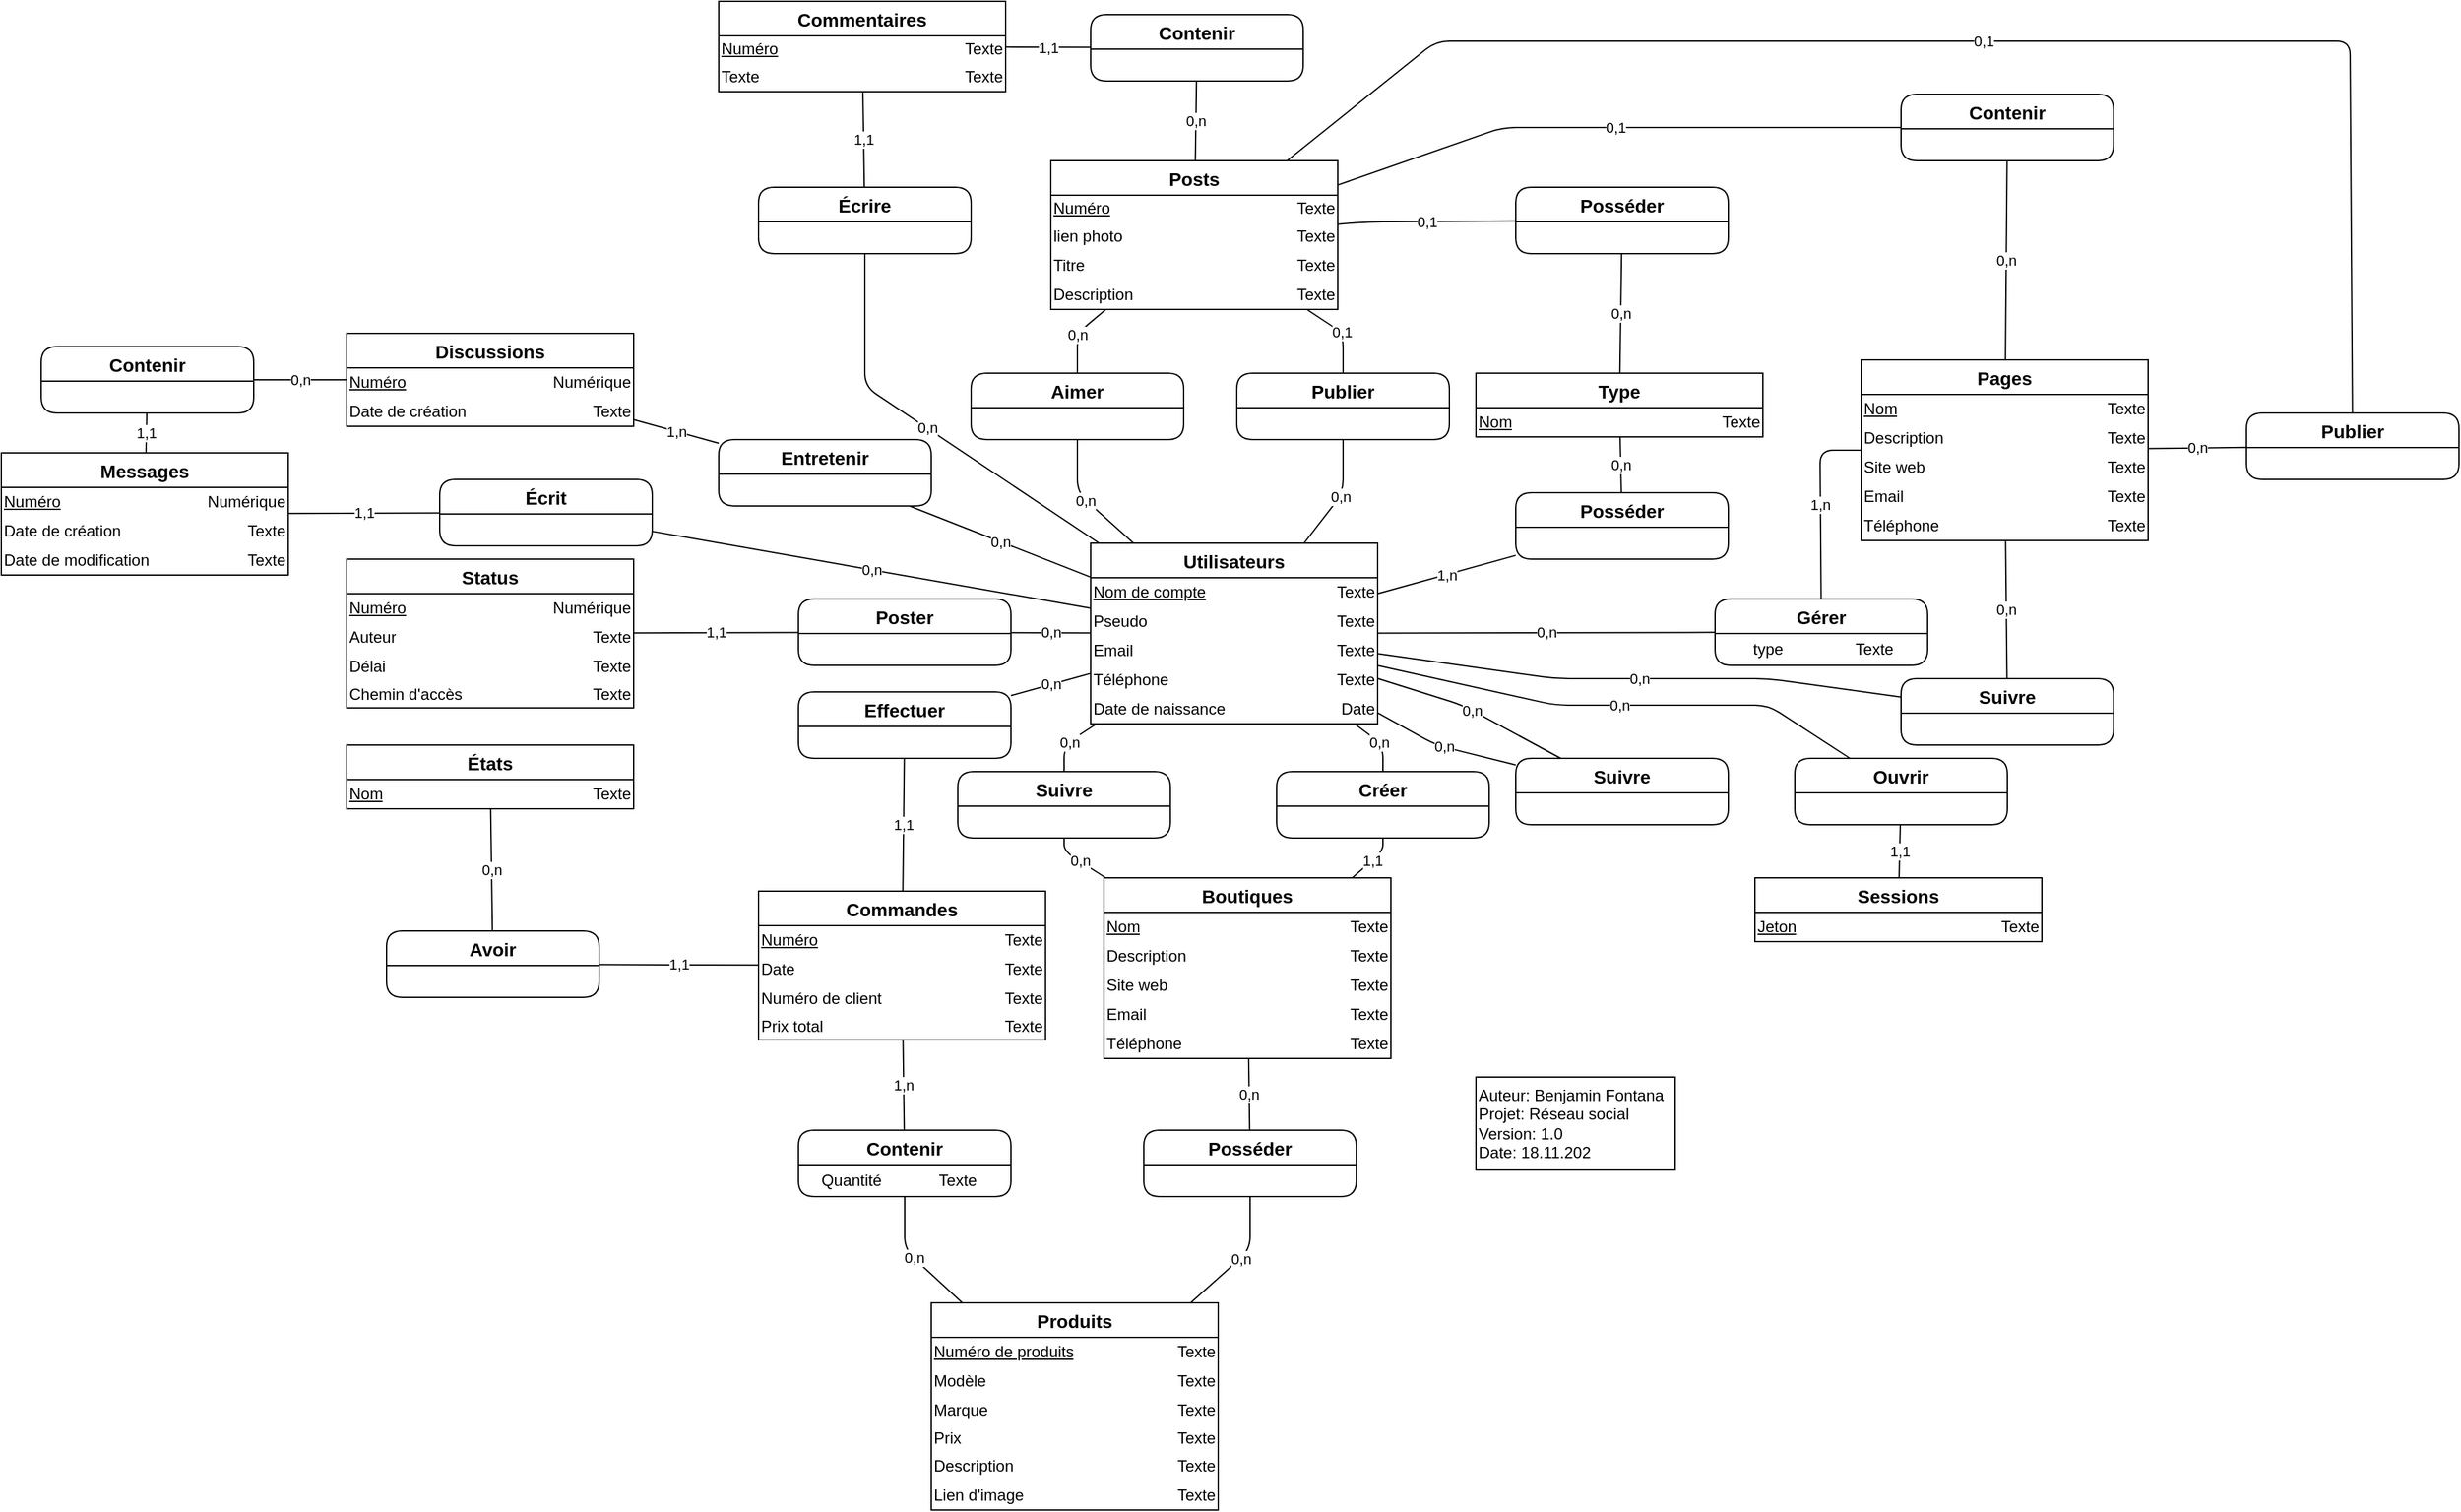 <mxfile version="13.10.0" type="embed">
    <diagram id="FgA51NHcKyNN0bKqWqhU" name="Page-1">
        <mxGraphModel dx="2149" dy="1986" grid="1" gridSize="10" guides="0" tooltips="1" connect="1" arrows="1" fold="1" page="1" pageScale="1" pageWidth="827" pageHeight="1169" math="0" shadow="0">
            <root>
                <mxCell id="0"/>
                <mxCell id="1" parent="0"/>
                <mxCell id="I_EGn9bUQNtkGOngOw08-18" value="0,n" style="endArrow=none;html=1;" parent="1" source="Oa54Jy-IND1s9ZfTM7P--61" target="Oa54Jy-IND1s9ZfTM7P--110" edge="1">
                    <mxGeometry width="50" height="50" relative="1" as="geometry">
                        <mxPoint x="420" y="140" as="sourcePoint"/>
                        <mxPoint x="470" y="90" as="targetPoint"/>
                        <Array as="points">
                            <mxPoint x="240" y="60"/>
                        </Array>
                    </mxGeometry>
                </mxCell>
                <mxCell id="I_EGn9bUQNtkGOngOw08-19" value="0,1" style="endArrow=none;html=1;" parent="1" source="Oa54Jy-IND1s9ZfTM7P--110" target="I_EGn9bUQNtkGOngOw08-1" edge="1">
                    <mxGeometry width="50" height="50" relative="1" as="geometry">
                        <mxPoint x="266" y="236" as="sourcePoint"/>
                        <mxPoint x="344" y="236" as="targetPoint"/>
                        <Array as="points">
                            <mxPoint x="240" y="-60"/>
                        </Array>
                    </mxGeometry>
                </mxCell>
                <mxCell id="I_EGn9bUQNtkGOngOw08-34" value="0,n" style="endArrow=none;html=1;" parent="1" source="I_EGn9bUQNtkGOngOw08-35" target="I_EGn9bUQNtkGOngOw08-1" edge="1">
                    <mxGeometry width="50" height="50" relative="1" as="geometry">
                        <mxPoint x="550" y="320" as="sourcePoint"/>
                        <mxPoint x="670" y="340" as="targetPoint"/>
                    </mxGeometry>
                </mxCell>
                <mxCell id="I_EGn9bUQNtkGOngOw08-40" value="1,1" style="endArrow=none;html=1;" parent="1" source="I_EGn9bUQNtkGOngOw08-35" target="I_EGn9bUQNtkGOngOw08-20" edge="1">
                    <mxGeometry width="50" height="50" relative="1" as="geometry">
                        <mxPoint x="698" y="340" as="sourcePoint"/>
                        <mxPoint x="698" y="291" as="targetPoint"/>
                    </mxGeometry>
                </mxCell>
                <mxCell id="I_EGn9bUQNtkGOngOw08-46" value="0,n" style="endArrow=none;html=1;" parent="1" source="Oa54Jy-IND1s9ZfTM7P--61" target="I_EGn9bUQNtkGOngOw08-41" edge="1">
                    <mxGeometry width="50" height="50" relative="1" as="geometry">
                        <mxPoint x="240" y="60" as="sourcePoint"/>
                        <mxPoint x="290" y="10" as="targetPoint"/>
                        <Array as="points">
                            <mxPoint x="40" y="60"/>
                        </Array>
                    </mxGeometry>
                </mxCell>
                <mxCell id="I_EGn9bUQNtkGOngOw08-47" value="0,n" style="endArrow=none;html=1;" parent="1" source="I_EGn9bUQNtkGOngOw08-1" target="I_EGn9bUQNtkGOngOw08-41" edge="1">
                    <mxGeometry width="50" height="50" relative="1" as="geometry">
                        <mxPoint x="630" y="120" as="sourcePoint"/>
                        <mxPoint x="680" y="70" as="targetPoint"/>
                        <Array as="points">
                            <mxPoint x="40" y="-60"/>
                        </Array>
                    </mxGeometry>
                </mxCell>
                <mxCell id="Oa54Jy-IND1s9ZfTM7P--61" value="Utilisateurs" style="swimlane;fontStyle=1;childLayout=stackLayout;horizontal=1;startSize=26;horizontalStack=0;resizeParent=1;resizeParentMax=0;resizeLast=0;collapsible=1;marginBottom=0;align=center;fontSize=14;rounded=0;swimlaneFillColor=#ffffff;" parent="1" vertex="1">
                    <mxGeometry x="50" y="98" width="216" height="136" as="geometry"/>
                </mxCell>
                <mxCell id="Oa54Jy-IND1s9ZfTM7P--62" value="" style="shape=table;html=1;whiteSpace=wrap;startSize=0;container=1;collapsible=0;childLayout=tableLayout;fillColor=none;strokeColor=none;" parent="Oa54Jy-IND1s9ZfTM7P--61" vertex="1">
                    <mxGeometry y="26" width="216" height="110" as="geometry"/>
                </mxCell>
                <mxCell id="Oa54Jy-IND1s9ZfTM7P--63" value="" style="shape=partialRectangle;html=1;whiteSpace=wrap;collapsible=0;dropTarget=0;pointerEvents=0;fillColor=none;top=0;left=0;bottom=0;right=0;points=[[0,0.5],[1,0.5]];portConstraint=eastwest;" parent="Oa54Jy-IND1s9ZfTM7P--62" vertex="1">
                    <mxGeometry width="216" height="22" as="geometry"/>
                </mxCell>
                <mxCell id="Oa54Jy-IND1s9ZfTM7P--64" value="Nom de compte" style="shape=partialRectangle;html=1;whiteSpace=wrap;connectable=0;fillColor=none;top=0;left=0;bottom=0;right=0;overflow=hidden;strokeColor=none;align=left;fontStyle=4" parent="Oa54Jy-IND1s9ZfTM7P--63" vertex="1">
                    <mxGeometry width="108" height="22" as="geometry"/>
                </mxCell>
                <mxCell id="Oa54Jy-IND1s9ZfTM7P--65" value="Texte" style="shape=partialRectangle;html=1;whiteSpace=wrap;connectable=0;fillColor=none;top=0;left=0;bottom=0;right=0;overflow=hidden;align=right;" parent="Oa54Jy-IND1s9ZfTM7P--63" vertex="1">
                    <mxGeometry x="108" width="108" height="22" as="geometry"/>
                </mxCell>
                <mxCell id="Oa54Jy-IND1s9ZfTM7P--66" value="" style="shape=partialRectangle;html=1;whiteSpace=wrap;collapsible=0;dropTarget=0;pointerEvents=0;fillColor=none;top=0;left=0;bottom=0;right=0;points=[[0,0.5],[1,0.5]];portConstraint=eastwest;" parent="Oa54Jy-IND1s9ZfTM7P--62" vertex="1">
                    <mxGeometry y="22" width="216" height="22" as="geometry"/>
                </mxCell>
                <mxCell id="Oa54Jy-IND1s9ZfTM7P--67" value="Pseudo" style="shape=partialRectangle;html=1;whiteSpace=wrap;connectable=0;fillColor=none;top=0;left=0;bottom=0;right=0;overflow=hidden;align=left;" parent="Oa54Jy-IND1s9ZfTM7P--66" vertex="1">
                    <mxGeometry width="108" height="22" as="geometry"/>
                </mxCell>
                <mxCell id="Oa54Jy-IND1s9ZfTM7P--68" value="Texte" style="shape=partialRectangle;html=1;whiteSpace=wrap;connectable=0;fillColor=none;top=0;left=0;bottom=0;right=0;overflow=hidden;align=right;" parent="Oa54Jy-IND1s9ZfTM7P--66" vertex="1">
                    <mxGeometry x="108" width="108" height="22" as="geometry"/>
                </mxCell>
                <mxCell id="QVL32Pq5CTMwrGF2Rc09-1" style="shape=partialRectangle;html=1;whiteSpace=wrap;collapsible=0;dropTarget=0;pointerEvents=0;fillColor=none;top=0;left=0;bottom=0;right=0;points=[[0,0.5],[1,0.5]];portConstraint=eastwest;" parent="Oa54Jy-IND1s9ZfTM7P--62" vertex="1">
                    <mxGeometry y="44" width="216" height="22" as="geometry"/>
                </mxCell>
                <mxCell id="QVL32Pq5CTMwrGF2Rc09-2" value="Email" style="shape=partialRectangle;html=1;whiteSpace=wrap;connectable=0;fillColor=none;top=0;left=0;bottom=0;right=0;overflow=hidden;align=left;" parent="QVL32Pq5CTMwrGF2Rc09-1" vertex="1">
                    <mxGeometry width="108" height="22" as="geometry"/>
                </mxCell>
                <mxCell id="QVL32Pq5CTMwrGF2Rc09-3" value="Texte" style="shape=partialRectangle;html=1;whiteSpace=wrap;connectable=0;fillColor=none;top=0;left=0;bottom=0;right=0;overflow=hidden;align=right;" parent="QVL32Pq5CTMwrGF2Rc09-1" vertex="1">
                    <mxGeometry x="108" width="108" height="22" as="geometry"/>
                </mxCell>
                <mxCell id="QVL32Pq5CTMwrGF2Rc09-4" style="shape=partialRectangle;html=1;whiteSpace=wrap;collapsible=0;dropTarget=0;pointerEvents=0;fillColor=none;top=0;left=0;bottom=0;right=0;points=[[0,0.5],[1,0.5]];portConstraint=eastwest;" parent="Oa54Jy-IND1s9ZfTM7P--62" vertex="1">
                    <mxGeometry y="66" width="216" height="22" as="geometry"/>
                </mxCell>
                <mxCell id="QVL32Pq5CTMwrGF2Rc09-5" value="Téléphone" style="shape=partialRectangle;html=1;whiteSpace=wrap;connectable=0;fillColor=none;top=0;left=0;bottom=0;right=0;overflow=hidden;align=left;" parent="QVL32Pq5CTMwrGF2Rc09-4" vertex="1">
                    <mxGeometry width="108" height="22" as="geometry"/>
                </mxCell>
                <mxCell id="QVL32Pq5CTMwrGF2Rc09-6" value="Texte" style="shape=partialRectangle;html=1;whiteSpace=wrap;connectable=0;fillColor=none;top=0;left=0;bottom=0;right=0;overflow=hidden;align=right;" parent="QVL32Pq5CTMwrGF2Rc09-4" vertex="1">
                    <mxGeometry x="108" width="108" height="22" as="geometry"/>
                </mxCell>
                <mxCell id="QVL32Pq5CTMwrGF2Rc09-7" style="shape=partialRectangle;html=1;whiteSpace=wrap;collapsible=0;dropTarget=0;pointerEvents=0;fillColor=none;top=0;left=0;bottom=0;right=0;points=[[0,0.5],[1,0.5]];portConstraint=eastwest;" parent="Oa54Jy-IND1s9ZfTM7P--62" vertex="1">
                    <mxGeometry y="88" width="216" height="22" as="geometry"/>
                </mxCell>
                <mxCell id="QVL32Pq5CTMwrGF2Rc09-8" value="Date de naissance" style="shape=partialRectangle;html=1;whiteSpace=wrap;connectable=0;fillColor=none;top=0;left=0;bottom=0;right=0;overflow=hidden;align=left;" parent="QVL32Pq5CTMwrGF2Rc09-7" vertex="1">
                    <mxGeometry width="108" height="22" as="geometry"/>
                </mxCell>
                <mxCell id="QVL32Pq5CTMwrGF2Rc09-9" value="Date" style="shape=partialRectangle;html=1;whiteSpace=wrap;connectable=0;fillColor=none;top=0;left=0;bottom=0;right=0;overflow=hidden;align=right;" parent="QVL32Pq5CTMwrGF2Rc09-7" vertex="1">
                    <mxGeometry x="108" width="108" height="22" as="geometry"/>
                </mxCell>
                <mxCell id="I_EGn9bUQNtkGOngOw08-362" value="0,n" style="endArrow=none;html=1;" parent="1" source="I_EGn9bUQNtkGOngOw08-357" target="Oa54Jy-IND1s9ZfTM7P--61" edge="1">
                    <mxGeometry width="50" height="50" relative="1" as="geometry">
                        <mxPoint x="310" y="380" as="sourcePoint"/>
                        <mxPoint x="360" y="330" as="targetPoint"/>
                        <Array as="points">
                            <mxPoint x="560" y="220"/>
                            <mxPoint x="400" y="220"/>
                        </Array>
                    </mxGeometry>
                </mxCell>
                <mxCell id="I_EGn9bUQNtkGOngOw08-363" value="1,1" style="endArrow=none;html=1;" parent="1" source="I_EGn9bUQNtkGOngOw08-357" target="I_EGn9bUQNtkGOngOw08-112" edge="1">
                    <mxGeometry width="50" height="50" relative="1" as="geometry">
                        <mxPoint x="418" y="280" as="sourcePoint"/>
                        <mxPoint x="418" y="224" as="targetPoint"/>
                    </mxGeometry>
                </mxCell>
                <mxCell id="I_EGn9bUQNtkGOngOw08-439" value="0,1" style="endArrow=none;html=1;" parent="1" source="I_EGn9bUQNtkGOngOw08-1" target="I_EGn9bUQNtkGOngOw08-433" edge="1">
                    <mxGeometry width="50" height="50" relative="1" as="geometry">
                        <mxPoint x="260.02" y="108" as="sourcePoint"/>
                        <mxPoint x="406.169" as="targetPoint"/>
                        <Array as="points">
                            <mxPoint x="260" y="-144"/>
                        </Array>
                    </mxGeometry>
                </mxCell>
                <mxCell id="I_EGn9bUQNtkGOngOw08-440" value="0,n" style="endArrow=none;html=1;" parent="1" source="I_EGn9bUQNtkGOngOw08-433" target="I_EGn9bUQNtkGOngOw08-272" edge="1">
                    <mxGeometry width="50" height="50" relative="1" as="geometry">
                        <mxPoint x="633.333" y="120" as="sourcePoint"/>
                        <mxPoint x="473.333" as="targetPoint"/>
                    </mxGeometry>
                </mxCell>
                <mxCell id="I_EGn9bUQNtkGOngOw08-446" value="0,n" style="endArrow=none;html=1;" parent="1" source="I_EGn9bUQNtkGOngOw08-441" target="I_EGn9bUQNtkGOngOw08-272" edge="1">
                    <mxGeometry width="50" height="50" relative="1" as="geometry">
                        <mxPoint x="541.737" y="-20" as="sourcePoint"/>
                        <mxPoint x="487.677" y="-94" as="targetPoint"/>
                    </mxGeometry>
                </mxCell>
                <mxCell id="I_EGn9bUQNtkGOngOw08-447" value="1,n" style="endArrow=none;html=1;" parent="1" source="I_EGn9bUQNtkGOngOw08-441" target="Oa54Jy-IND1s9ZfTM7P--61" edge="1">
                    <mxGeometry width="50" height="50" relative="1" as="geometry">
                        <mxPoint x="337.665" y="-20" as="sourcePoint"/>
                        <mxPoint x="389.952" y="-94" as="targetPoint"/>
                    </mxGeometry>
                </mxCell>
                <mxCell id="I_EGn9bUQNtkGOngOw08-453" value="0,n" style="endArrow=none;html=1;" parent="1" source="I_EGn9bUQNtkGOngOw08-448" target="I_EGn9bUQNtkGOngOw08-289" edge="1">
                    <mxGeometry width="50" height="50" relative="1" as="geometry">
                        <mxPoint x="80" y="-250" as="sourcePoint"/>
                        <mxPoint x="130" y="-300" as="targetPoint"/>
                    </mxGeometry>
                </mxCell>
                <mxCell id="I_EGn9bUQNtkGOngOw08-454" value="0,n" style="endArrow=none;html=1;" parent="1" source="Oa54Jy-IND1s9ZfTM7P--61" target="I_EGn9bUQNtkGOngOw08-448" edge="1">
                    <mxGeometry width="50" height="50" relative="1" as="geometry">
                        <mxPoint x="227.265" y="-160" as="sourcePoint"/>
                        <mxPoint x="330" y="-204.851" as="targetPoint"/>
                        <Array as="points">
                            <mxPoint x="400" y="200"/>
                            <mxPoint x="560" y="200"/>
                        </Array>
                    </mxGeometry>
                </mxCell>
                <mxCell id="I_EGn9bUQNtkGOngOw08-460" value="0,n" style="endArrow=none;html=1;" parent="1" source="I_EGn9bUQNtkGOngOw08-455" target="I_EGn9bUQNtkGOngOw08-289" edge="1">
                    <mxGeometry width="50" height="50" relative="1" as="geometry">
                        <mxPoint x="-65.72" y="-20" as="sourcePoint"/>
                        <mxPoint x="330" y="-202.258" as="targetPoint"/>
                    </mxGeometry>
                </mxCell>
                <mxCell id="I_EGn9bUQNtkGOngOw08-461" value="0,1" style="endArrow=none;html=1;" parent="1" source="I_EGn9bUQNtkGOngOw08-455" target="I_EGn9bUQNtkGOngOw08-1" edge="1">
                    <mxGeometry width="50" height="50" relative="1" as="geometry">
                        <mxPoint x="927.276" y="-20" as="sourcePoint"/>
                        <mxPoint x="546" y="-200.79" as="targetPoint"/>
                        <Array as="points">
                            <mxPoint x="360" y="-215"/>
                        </Array>
                    </mxGeometry>
                </mxCell>
                <mxCell id="I_EGn9bUQNtkGOngOw08-468" value="0,n" style="endArrow=none;html=1;" parent="1" source="Oa54Jy-IND1s9ZfTM7P--61" target="I_EGn9bUQNtkGOngOw08-463" edge="1">
                    <mxGeometry width="50" height="50" relative="1" as="geometry">
                        <mxPoint x="89.263" y="108" as="sourcePoint"/>
                        <mxPoint x="-1.053" y="30" as="targetPoint"/>
                    </mxGeometry>
                </mxCell>
                <mxCell id="I_EGn9bUQNtkGOngOw08-469" value="1,n" style="endArrow=none;html=1;" parent="1" source="I_EGn9bUQNtkGOngOw08-463" target="I_EGn9bUQNtkGOngOw08-248" edge="1">
                    <mxGeometry width="50" height="50" relative="1" as="geometry">
                        <mxPoint x="60" y="175.597" as="sourcePoint"/>
                        <mxPoint x="-20" y="175.299" as="targetPoint"/>
                    </mxGeometry>
                </mxCell>
                <mxCell id="I_EGn9bUQNtkGOngOw08-475" value="0,n" style="endArrow=none;html=1;" parent="1" source="I_EGn9bUQNtkGOngOw08-470" target="Oa54Jy-IND1s9ZfTM7P--61" edge="1">
                    <mxGeometry width="50" height="50" relative="1" as="geometry">
                        <mxPoint x="-150" y="290" as="sourcePoint"/>
                        <mxPoint x="-100" y="240" as="targetPoint"/>
                    </mxGeometry>
                </mxCell>
                <mxCell id="I_EGn9bUQNtkGOngOw08-476" value="1,1" style="endArrow=none;html=1;" parent="1" source="I_EGn9bUQNtkGOngOw08-340" target="I_EGn9bUQNtkGOngOw08-470" edge="1">
                    <mxGeometry width="50" height="50" relative="1" as="geometry">
                        <mxPoint x="-180" y="480" as="sourcePoint"/>
                        <mxPoint x="-130" y="430" as="targetPoint"/>
                    </mxGeometry>
                </mxCell>
                <mxCell id="I_EGn9bUQNtkGOngOw08-483" value="0,n" style="endArrow=none;html=1;" parent="1" source="I_EGn9bUQNtkGOngOw08-478" target="Oa54Jy-IND1s9ZfTM7P--61" edge="1">
                    <mxGeometry width="50" height="50" relative="1" as="geometry">
                        <mxPoint x="-150" y="520" as="sourcePoint"/>
                        <mxPoint x="-100" y="470" as="targetPoint"/>
                        <Array as="points">
                            <mxPoint x="270" y="250"/>
                        </Array>
                    </mxGeometry>
                </mxCell>
                <mxCell id="I_EGn9bUQNtkGOngOw08-489" value="0,n" style="endArrow=none;html=1;" parent="1" source="I_EGn9bUQNtkGOngOw08-484" target="Oa54Jy-IND1s9ZfTM7P--61" edge="1">
                    <mxGeometry width="50" height="50" relative="1" as="geometry">
                        <mxPoint x="423.885" y="290" as="sourcePoint"/>
                        <mxPoint x="276" y="224.115" as="targetPoint"/>
                        <Array as="points">
                            <mxPoint x="30" y="250"/>
                        </Array>
                    </mxGeometry>
                </mxCell>
                <mxCell id="I_EGn9bUQNtkGOngOw08-490" value="1,1" style="endArrow=none;html=1;" parent="1" source="fZt6nTrMX2b5wPjmYJTI-82" target="I_EGn9bUQNtkGOngOw08-478" edge="1">
                    <mxGeometry width="50" height="50" relative="1" as="geometry">
                        <mxPoint x="215.444" y="350" as="sourcePoint"/>
                        <mxPoint x="360" y="420" as="targetPoint"/>
                        <Array as="points">
                            <mxPoint x="270" y="330"/>
                        </Array>
                    </mxGeometry>
                </mxCell>
                <mxCell id="I_EGn9bUQNtkGOngOw08-492" value="0,n" style="endArrow=none;html=1;" parent="1" source="fZt6nTrMX2b5wPjmYJTI-82" target="I_EGn9bUQNtkGOngOw08-484" edge="1">
                    <mxGeometry width="50" height="50" relative="1" as="geometry">
                        <mxPoint x="122.111" y="350" as="sourcePoint"/>
                        <mxPoint x="468.889" y="340" as="targetPoint"/>
                        <Array as="points">
                            <mxPoint x="30" y="330"/>
                        </Array>
                    </mxGeometry>
                </mxCell>
                <mxCell id="I_EGn9bUQNtkGOngOw08-498" value="0,n" style="endArrow=none;html=1;" parent="1" source="I_EGn9bUQNtkGOngOw08-493" target="fZt6nTrMX2b5wPjmYJTI-82" edge="1">
                    <mxGeometry width="50" height="50" relative="1" as="geometry">
                        <mxPoint x="190" y="650" as="sourcePoint"/>
                        <mxPoint x="168.389" y="420" as="targetPoint"/>
                    </mxGeometry>
                </mxCell>
                <mxCell id="I_EGn9bUQNtkGOngOw08-499" value="0,n" style="endArrow=none;html=1;" parent="1" source="I_EGn9bUQNtkGOngOw08-493" target="I_EGn9bUQNtkGOngOw08-306" edge="1">
                    <mxGeometry width="50" height="50" relative="1" as="geometry">
                        <mxPoint x="409.702" y="620" as="sourcePoint"/>
                        <mxPoint x="408.798" y="544" as="targetPoint"/>
                        <Array as="points">
                            <mxPoint x="170" y="630"/>
                        </Array>
                    </mxGeometry>
                </mxCell>
                <mxCell id="I_EGn9bUQNtkGOngOw08-506" value="0,n" style="endArrow=none;html=1;" parent="1" source="I_EGn9bUQNtkGOngOw08-501" target="I_EGn9bUQNtkGOngOw08-306" edge="1">
                    <mxGeometry width="50" height="50" relative="1" as="geometry">
                        <mxPoint x="140" y="880" as="sourcePoint"/>
                        <mxPoint x="190" y="830" as="targetPoint"/>
                        <Array as="points">
                            <mxPoint x="-90" y="630"/>
                        </Array>
                    </mxGeometry>
                </mxCell>
                <mxCell id="I_EGn9bUQNtkGOngOw08-507" value="1,n" style="endArrow=none;html=1;" parent="1" source="I_EGn9bUQNtkGOngOw08-364" target="I_EGn9bUQNtkGOngOw08-501" edge="1">
                    <mxGeometry width="50" height="50" relative="1" as="geometry">
                        <mxPoint x="-140" y="770" as="sourcePoint"/>
                        <mxPoint x="-90" y="720" as="targetPoint"/>
                    </mxGeometry>
                </mxCell>
                <mxCell id="I_EGn9bUQNtkGOngOw08-513" value="0,n" style="endArrow=none;html=1;" parent="1" source="I_EGn9bUQNtkGOngOw08-508" target="Oa54Jy-IND1s9ZfTM7P--61" edge="1">
                    <mxGeometry width="50" height="50" relative="1" as="geometry">
                        <mxPoint x="50" y="320" as="sourcePoint"/>
                        <mxPoint x="100" y="270" as="targetPoint"/>
                    </mxGeometry>
                </mxCell>
                <mxCell id="I_EGn9bUQNtkGOngOw08-514" value="1,1" style="endArrow=none;html=1;" parent="1" source="I_EGn9bUQNtkGOngOw08-364" target="I_EGn9bUQNtkGOngOw08-508" edge="1">
                    <mxGeometry width="50" height="50" relative="1" as="geometry">
                        <mxPoint x="-170" y="480" as="sourcePoint"/>
                        <mxPoint x="-120" y="430" as="targetPoint"/>
                    </mxGeometry>
                </mxCell>
                <mxCell id="I_EGn9bUQNtkGOngOw08-520" value="1,1" style="endArrow=none;html=1;" parent="1" source="I_EGn9bUQNtkGOngOw08-515" target="I_EGn9bUQNtkGOngOw08-364" edge="1">
                    <mxGeometry width="50" height="50" relative="1" as="geometry">
                        <mxPoint x="-130" y="550" as="sourcePoint"/>
                        <mxPoint x="-80" y="500" as="targetPoint"/>
                    </mxGeometry>
                </mxCell>
                <mxCell id="I_EGn9bUQNtkGOngOw08-521" value="0,n" style="endArrow=none;html=1;" parent="1" source="I_EGn9bUQNtkGOngOw08-398" target="I_EGn9bUQNtkGOngOw08-515" edge="1">
                    <mxGeometry width="50" height="50" relative="1" as="geometry">
                        <mxPoint x="-310" y="580" as="sourcePoint"/>
                        <mxPoint x="-260" y="530" as="targetPoint"/>
                    </mxGeometry>
                </mxCell>
                <mxCell id="I_EGn9bUQNtkGOngOw08-493" value="Posséder" style="swimlane;fontStyle=1;childLayout=stackLayout;horizontal=1;startSize=26;horizontalStack=0;resizeParent=1;resizeParentMax=0;resizeLast=0;collapsible=1;marginBottom=0;align=center;fontSize=14;rounded=1;swimlaneFillColor=#ffffff;" parent="1" vertex="1">
                    <mxGeometry x="90" y="540" width="160" height="50" as="geometry">
                        <mxRectangle x="-210" y="-30" width="80" height="26" as="alternateBounds"/>
                    </mxGeometry>
                </mxCell>
                <mxCell id="I_EGn9bUQNtkGOngOw08-494" value="" style="shape=table;html=1;whiteSpace=wrap;startSize=0;container=1;collapsible=0;childLayout=tableLayout;fillColor=none;strokeColor=none;" parent="I_EGn9bUQNtkGOngOw08-493" vertex="1">
                    <mxGeometry y="26" width="160" height="24" as="geometry"/>
                </mxCell>
                <mxCell id="I_EGn9bUQNtkGOngOw08-495" value="" style="shape=partialRectangle;html=1;whiteSpace=wrap;collapsible=0;dropTarget=0;pointerEvents=0;fillColor=none;top=0;left=0;bottom=0;right=0;points=[[0,0.5],[1,0.5]];portConstraint=eastwest;" parent="I_EGn9bUQNtkGOngOw08-494" vertex="1">
                    <mxGeometry width="160" height="24" as="geometry"/>
                </mxCell>
                <mxCell id="I_EGn9bUQNtkGOngOw08-496" value="" style="shape=partialRectangle;html=1;whiteSpace=wrap;connectable=0;fillColor=none;top=0;left=0;bottom=0;right=0;overflow=hidden;strokeColor=none;" parent="I_EGn9bUQNtkGOngOw08-495" vertex="1">
                    <mxGeometry width="80" height="24" as="geometry"/>
                </mxCell>
                <mxCell id="I_EGn9bUQNtkGOngOw08-497" value="" style="shape=partialRectangle;html=1;whiteSpace=wrap;connectable=0;fillColor=none;top=0;left=0;bottom=0;right=0;overflow=hidden;" parent="I_EGn9bUQNtkGOngOw08-495" vertex="1">
                    <mxGeometry x="80" width="80" height="24" as="geometry"/>
                </mxCell>
                <mxCell id="I_EGn9bUQNtkGOngOw08-501" value="Contenir" style="swimlane;fontStyle=1;childLayout=stackLayout;horizontal=1;startSize=26;horizontalStack=0;resizeParent=1;resizeParentMax=0;resizeLast=0;collapsible=1;marginBottom=0;align=center;fontSize=14;rounded=1;swimlaneFillColor=#ffffff;" parent="1" vertex="1">
                    <mxGeometry x="-170" y="540" width="160" height="50" as="geometry"/>
                </mxCell>
                <mxCell id="I_EGn9bUQNtkGOngOw08-502" value="" style="shape=table;html=1;whiteSpace=wrap;startSize=0;container=1;collapsible=0;childLayout=tableLayout;fillColor=none;strokeColor=none;" parent="I_EGn9bUQNtkGOngOw08-501" vertex="1">
                    <mxGeometry y="26" width="160" height="24" as="geometry"/>
                </mxCell>
                <mxCell id="I_EGn9bUQNtkGOngOw08-503" value="" style="shape=partialRectangle;html=1;whiteSpace=wrap;collapsible=0;dropTarget=0;pointerEvents=0;fillColor=none;top=0;left=0;bottom=0;right=0;points=[[0,0.5],[1,0.5]];portConstraint=eastwest;" parent="I_EGn9bUQNtkGOngOw08-502" vertex="1">
                    <mxGeometry width="160" height="24" as="geometry"/>
                </mxCell>
                <mxCell id="I_EGn9bUQNtkGOngOw08-504" value="Quantité" style="shape=partialRectangle;html=1;whiteSpace=wrap;connectable=0;fillColor=none;top=0;left=0;bottom=0;right=0;overflow=hidden;strokeColor=none;" parent="I_EGn9bUQNtkGOngOw08-503" vertex="1">
                    <mxGeometry width="80" height="24" as="geometry"/>
                </mxCell>
                <mxCell id="I_EGn9bUQNtkGOngOw08-505" value="Texte" style="shape=partialRectangle;html=1;whiteSpace=wrap;connectable=0;fillColor=none;top=0;left=0;bottom=0;right=0;overflow=hidden;" parent="I_EGn9bUQNtkGOngOw08-503" vertex="1">
                    <mxGeometry x="80" width="80" height="24" as="geometry"/>
                </mxCell>
                <mxCell id="I_EGn9bUQNtkGOngOw08-306" value="Produits" style="swimlane;fontStyle=1;childLayout=stackLayout;horizontal=1;startSize=26;horizontalStack=0;resizeParent=1;resizeParentMax=0;resizeLast=0;collapsible=1;marginBottom=0;align=center;fontSize=14;rounded=0;swimlaneFillColor=#ffffff;" parent="1" vertex="1">
                    <mxGeometry x="-70" y="670" width="216" height="156" as="geometry"/>
                </mxCell>
                <mxCell id="I_EGn9bUQNtkGOngOw08-307" value="" style="shape=table;html=1;whiteSpace=wrap;startSize=0;container=1;collapsible=0;childLayout=tableLayout;fillColor=none;strokeColor=none;" parent="I_EGn9bUQNtkGOngOw08-306" vertex="1">
                    <mxGeometry y="26" width="216" height="130" as="geometry"/>
                </mxCell>
                <mxCell id="I_EGn9bUQNtkGOngOw08-308" value="" style="shape=partialRectangle;html=1;whiteSpace=wrap;collapsible=0;dropTarget=0;pointerEvents=0;fillColor=none;top=0;left=0;bottom=0;right=0;points=[[0,0.5],[1,0.5]];portConstraint=eastwest;" parent="I_EGn9bUQNtkGOngOw08-307" vertex="1">
                    <mxGeometry width="216" height="22" as="geometry"/>
                </mxCell>
                <mxCell id="I_EGn9bUQNtkGOngOw08-309" value="Numéro de produits" style="shape=partialRectangle;html=1;whiteSpace=wrap;connectable=0;fillColor=none;top=0;left=0;bottom=0;right=0;overflow=hidden;strokeColor=none;align=left;fontStyle=4" parent="I_EGn9bUQNtkGOngOw08-308" vertex="1">
                    <mxGeometry width="110" height="22" as="geometry"/>
                </mxCell>
                <mxCell id="I_EGn9bUQNtkGOngOw08-310" value="Texte" style="shape=partialRectangle;html=1;whiteSpace=wrap;connectable=0;fillColor=none;top=0;left=0;bottom=0;right=0;overflow=hidden;align=right;" parent="I_EGn9bUQNtkGOngOw08-308" vertex="1">
                    <mxGeometry x="110" width="106" height="22" as="geometry"/>
                </mxCell>
                <mxCell id="I_EGn9bUQNtkGOngOw08-311" value="" style="shape=partialRectangle;html=1;whiteSpace=wrap;collapsible=0;dropTarget=0;pointerEvents=0;fillColor=none;top=0;left=0;bottom=0;right=0;points=[[0,0.5],[1,0.5]];portConstraint=eastwest;" parent="I_EGn9bUQNtkGOngOw08-307" vertex="1">
                    <mxGeometry y="22" width="216" height="22" as="geometry"/>
                </mxCell>
                <mxCell id="I_EGn9bUQNtkGOngOw08-312" value="Modèle" style="shape=partialRectangle;html=1;whiteSpace=wrap;connectable=0;fillColor=none;top=0;left=0;bottom=0;right=0;overflow=hidden;align=left;" parent="I_EGn9bUQNtkGOngOw08-311" vertex="1">
                    <mxGeometry width="110" height="22" as="geometry"/>
                </mxCell>
                <mxCell id="I_EGn9bUQNtkGOngOw08-313" value="Texte" style="shape=partialRectangle;html=1;whiteSpace=wrap;connectable=0;fillColor=none;top=0;left=0;bottom=0;right=0;overflow=hidden;align=right;" parent="I_EGn9bUQNtkGOngOw08-311" vertex="1">
                    <mxGeometry x="110" width="106" height="22" as="geometry"/>
                </mxCell>
                <mxCell id="I_EGn9bUQNtkGOngOw08-314" style="shape=partialRectangle;html=1;whiteSpace=wrap;collapsible=0;dropTarget=0;pointerEvents=0;fillColor=none;top=0;left=0;bottom=0;right=0;points=[[0,0.5],[1,0.5]];portConstraint=eastwest;" parent="I_EGn9bUQNtkGOngOw08-307" vertex="1">
                    <mxGeometry y="44" width="216" height="22" as="geometry"/>
                </mxCell>
                <mxCell id="I_EGn9bUQNtkGOngOw08-315" value="Marque" style="shape=partialRectangle;html=1;whiteSpace=wrap;connectable=0;fillColor=none;top=0;left=0;bottom=0;right=0;overflow=hidden;align=left;" parent="I_EGn9bUQNtkGOngOw08-314" vertex="1">
                    <mxGeometry width="110" height="22" as="geometry"/>
                </mxCell>
                <mxCell id="I_EGn9bUQNtkGOngOw08-316" value="Texte" style="shape=partialRectangle;html=1;whiteSpace=wrap;connectable=0;fillColor=none;top=0;left=0;bottom=0;right=0;overflow=hidden;align=right;" parent="I_EGn9bUQNtkGOngOw08-314" vertex="1">
                    <mxGeometry x="110" width="106" height="22" as="geometry"/>
                </mxCell>
                <mxCell id="I_EGn9bUQNtkGOngOw08-317" style="shape=partialRectangle;html=1;whiteSpace=wrap;collapsible=0;dropTarget=0;pointerEvents=0;fillColor=none;top=0;left=0;bottom=0;right=0;points=[[0,0.5],[1,0.5]];portConstraint=eastwest;" parent="I_EGn9bUQNtkGOngOw08-307" vertex="1">
                    <mxGeometry y="66" width="216" height="20" as="geometry"/>
                </mxCell>
                <mxCell id="I_EGn9bUQNtkGOngOw08-318" value="Prix" style="shape=partialRectangle;html=1;whiteSpace=wrap;connectable=0;fillColor=none;top=0;left=0;bottom=0;right=0;overflow=hidden;align=left;" parent="I_EGn9bUQNtkGOngOw08-317" vertex="1">
                    <mxGeometry width="110" height="20" as="geometry"/>
                </mxCell>
                <mxCell id="I_EGn9bUQNtkGOngOw08-319" value="Texte" style="shape=partialRectangle;html=1;whiteSpace=wrap;connectable=0;fillColor=none;top=0;left=0;bottom=0;right=0;overflow=hidden;align=right;" parent="I_EGn9bUQNtkGOngOw08-317" vertex="1">
                    <mxGeometry x="110" width="106" height="20" as="geometry"/>
                </mxCell>
                <mxCell id="I_EGn9bUQNtkGOngOw08-320" style="shape=partialRectangle;html=1;whiteSpace=wrap;collapsible=0;dropTarget=0;pointerEvents=0;fillColor=none;top=0;left=0;bottom=0;right=0;points=[[0,0.5],[1,0.5]];portConstraint=eastwest;" parent="I_EGn9bUQNtkGOngOw08-307" vertex="1">
                    <mxGeometry y="86" width="216" height="22" as="geometry"/>
                </mxCell>
                <mxCell id="I_EGn9bUQNtkGOngOw08-321" value="Description" style="shape=partialRectangle;html=1;whiteSpace=wrap;connectable=0;fillColor=none;top=0;left=0;bottom=0;right=0;overflow=hidden;align=left;" parent="I_EGn9bUQNtkGOngOw08-320" vertex="1">
                    <mxGeometry width="110" height="22" as="geometry"/>
                </mxCell>
                <mxCell id="I_EGn9bUQNtkGOngOw08-322" value="Texte" style="shape=partialRectangle;html=1;whiteSpace=wrap;connectable=0;fillColor=none;top=0;left=0;bottom=0;right=0;overflow=hidden;align=right;" parent="I_EGn9bUQNtkGOngOw08-320" vertex="1">
                    <mxGeometry x="110" width="106" height="22" as="geometry"/>
                </mxCell>
                <mxCell id="fZt6nTrMX2b5wPjmYJTI-76" style="shape=partialRectangle;html=1;whiteSpace=wrap;collapsible=0;dropTarget=0;pointerEvents=0;fillColor=none;top=0;left=0;bottom=0;right=0;points=[[0,0.5],[1,0.5]];portConstraint=eastwest;" parent="I_EGn9bUQNtkGOngOw08-307" vertex="1">
                    <mxGeometry y="108" width="216" height="22" as="geometry"/>
                </mxCell>
                <mxCell id="fZt6nTrMX2b5wPjmYJTI-77" value="Lien d'image" style="shape=partialRectangle;html=1;whiteSpace=wrap;connectable=0;fillColor=none;top=0;left=0;bottom=0;right=0;overflow=hidden;align=left;" parent="fZt6nTrMX2b5wPjmYJTI-76" vertex="1">
                    <mxGeometry width="110" height="22" as="geometry"/>
                </mxCell>
                <mxCell id="fZt6nTrMX2b5wPjmYJTI-78" value="Texte" style="shape=partialRectangle;html=1;whiteSpace=wrap;connectable=0;fillColor=none;top=0;left=0;bottom=0;right=0;overflow=hidden;align=right;" parent="fZt6nTrMX2b5wPjmYJTI-76" vertex="1">
                    <mxGeometry x="110" width="106" height="22" as="geometry"/>
                </mxCell>
                <mxCell id="I_EGn9bUQNtkGOngOw08-508" value="Effectuer" style="swimlane;fontStyle=1;childLayout=stackLayout;horizontal=1;startSize=26;horizontalStack=0;resizeParent=1;resizeParentMax=0;resizeLast=0;collapsible=1;marginBottom=0;align=center;fontSize=14;rounded=1;swimlaneFillColor=#ffffff;" parent="1" vertex="1">
                    <mxGeometry x="-170" y="210" width="160" height="50" as="geometry"/>
                </mxCell>
                <mxCell id="I_EGn9bUQNtkGOngOw08-509" value="" style="shape=table;html=1;whiteSpace=wrap;startSize=0;container=1;collapsible=0;childLayout=tableLayout;fillColor=none;strokeColor=none;" parent="I_EGn9bUQNtkGOngOw08-508" vertex="1">
                    <mxGeometry y="26" width="160" height="24" as="geometry"/>
                </mxCell>
                <mxCell id="I_EGn9bUQNtkGOngOw08-510" value="" style="shape=partialRectangle;html=1;whiteSpace=wrap;collapsible=0;dropTarget=0;pointerEvents=0;fillColor=none;top=0;left=0;bottom=0;right=0;points=[[0,0.5],[1,0.5]];portConstraint=eastwest;" parent="I_EGn9bUQNtkGOngOw08-509" vertex="1">
                    <mxGeometry width="160" height="24" as="geometry"/>
                </mxCell>
                <mxCell id="I_EGn9bUQNtkGOngOw08-511" value="" style="shape=partialRectangle;html=1;whiteSpace=wrap;connectable=0;fillColor=none;top=0;left=0;bottom=0;right=0;overflow=hidden;strokeColor=none;" parent="I_EGn9bUQNtkGOngOw08-510" vertex="1">
                    <mxGeometry width="80" height="24" as="geometry"/>
                </mxCell>
                <mxCell id="I_EGn9bUQNtkGOngOw08-512" value="" style="shape=partialRectangle;html=1;whiteSpace=wrap;connectable=0;fillColor=none;top=0;left=0;bottom=0;right=0;overflow=hidden;" parent="I_EGn9bUQNtkGOngOw08-510" vertex="1">
                    <mxGeometry x="80" width="80" height="24" as="geometry"/>
                </mxCell>
                <mxCell id="I_EGn9bUQNtkGOngOw08-470" value="Poster" style="swimlane;fontStyle=1;childLayout=stackLayout;horizontal=1;startSize=26;horizontalStack=0;resizeParent=1;resizeParentMax=0;resizeLast=0;collapsible=1;marginBottom=0;align=center;fontSize=14;rounded=1;swimlaneFillColor=#ffffff;" parent="1" vertex="1">
                    <mxGeometry x="-170" y="140" width="160" height="50" as="geometry">
                        <mxRectangle x="-210" y="-30" width="80" height="26" as="alternateBounds"/>
                    </mxGeometry>
                </mxCell>
                <mxCell id="I_EGn9bUQNtkGOngOw08-471" value="" style="shape=table;html=1;whiteSpace=wrap;startSize=0;container=1;collapsible=0;childLayout=tableLayout;fillColor=none;strokeColor=none;" parent="I_EGn9bUQNtkGOngOw08-470" vertex="1">
                    <mxGeometry y="26" width="160" height="24" as="geometry"/>
                </mxCell>
                <mxCell id="I_EGn9bUQNtkGOngOw08-472" value="" style="shape=partialRectangle;html=1;whiteSpace=wrap;collapsible=0;dropTarget=0;pointerEvents=0;fillColor=none;top=0;left=0;bottom=0;right=0;points=[[0,0.5],[1,0.5]];portConstraint=eastwest;" parent="I_EGn9bUQNtkGOngOw08-471" vertex="1">
                    <mxGeometry width="160" height="24" as="geometry"/>
                </mxCell>
                <mxCell id="I_EGn9bUQNtkGOngOw08-473" value="" style="shape=partialRectangle;html=1;whiteSpace=wrap;connectable=0;fillColor=none;top=0;left=0;bottom=0;right=0;overflow=hidden;strokeColor=none;" parent="I_EGn9bUQNtkGOngOw08-472" vertex="1">
                    <mxGeometry width="80" height="24" as="geometry"/>
                </mxCell>
                <mxCell id="I_EGn9bUQNtkGOngOw08-474" value="" style="shape=partialRectangle;html=1;whiteSpace=wrap;connectable=0;fillColor=none;top=0;left=0;bottom=0;right=0;overflow=hidden;" parent="I_EGn9bUQNtkGOngOw08-472" vertex="1">
                    <mxGeometry x="80" width="80" height="24" as="geometry"/>
                </mxCell>
                <mxCell id="Oa54Jy-IND1s9ZfTM7P--110" value="Publier" style="swimlane;fontStyle=1;childLayout=stackLayout;horizontal=1;startSize=26;horizontalStack=0;resizeParent=1;resizeParentMax=0;resizeLast=0;collapsible=1;marginBottom=0;align=center;fontSize=14;rounded=1;swimlaneFillColor=#ffffff;" parent="1" vertex="1">
                    <mxGeometry x="160" y="-30" width="160" height="50" as="geometry"/>
                </mxCell>
                <mxCell id="Oa54Jy-IND1s9ZfTM7P--111" value="" style="shape=table;html=1;whiteSpace=wrap;startSize=0;container=1;collapsible=0;childLayout=tableLayout;fillColor=none;strokeColor=none;" parent="Oa54Jy-IND1s9ZfTM7P--110" vertex="1">
                    <mxGeometry y="26" width="160" height="24" as="geometry"/>
                </mxCell>
                <mxCell id="Oa54Jy-IND1s9ZfTM7P--112" value="" style="shape=partialRectangle;html=1;whiteSpace=wrap;collapsible=0;dropTarget=0;pointerEvents=0;fillColor=none;top=0;left=0;bottom=0;right=0;points=[[0,0.5],[1,0.5]];portConstraint=eastwest;" parent="Oa54Jy-IND1s9ZfTM7P--111" vertex="1">
                    <mxGeometry width="160" height="24" as="geometry"/>
                </mxCell>
                <mxCell id="Oa54Jy-IND1s9ZfTM7P--113" value="" style="shape=partialRectangle;html=1;whiteSpace=wrap;connectable=0;fillColor=none;top=0;left=0;bottom=0;right=0;overflow=hidden;strokeColor=none;" parent="Oa54Jy-IND1s9ZfTM7P--112" vertex="1">
                    <mxGeometry width="80" height="24" as="geometry"/>
                </mxCell>
                <mxCell id="Oa54Jy-IND1s9ZfTM7P--114" value="" style="shape=partialRectangle;html=1;whiteSpace=wrap;connectable=0;fillColor=none;top=0;left=0;bottom=0;right=0;overflow=hidden;" parent="Oa54Jy-IND1s9ZfTM7P--112" vertex="1">
                    <mxGeometry x="80" width="80" height="24" as="geometry"/>
                </mxCell>
                <mxCell id="I_EGn9bUQNtkGOngOw08-433" value="Posséder" style="swimlane;fontStyle=1;childLayout=stackLayout;horizontal=1;startSize=26;horizontalStack=0;resizeParent=1;resizeParentMax=0;resizeLast=0;collapsible=1;marginBottom=0;align=center;fontSize=14;rounded=1;swimlaneFillColor=#ffffff;" parent="1" vertex="1">
                    <mxGeometry x="370" y="-170" width="160" height="50" as="geometry"/>
                </mxCell>
                <mxCell id="I_EGn9bUQNtkGOngOw08-434" value="" style="shape=table;html=1;whiteSpace=wrap;startSize=0;container=1;collapsible=0;childLayout=tableLayout;fillColor=none;strokeColor=none;" parent="I_EGn9bUQNtkGOngOw08-433" vertex="1">
                    <mxGeometry y="26" width="160" height="24" as="geometry"/>
                </mxCell>
                <mxCell id="I_EGn9bUQNtkGOngOw08-435" value="" style="shape=partialRectangle;html=1;whiteSpace=wrap;collapsible=0;dropTarget=0;pointerEvents=0;fillColor=none;top=0;left=0;bottom=0;right=0;points=[[0,0.5],[1,0.5]];portConstraint=eastwest;" parent="I_EGn9bUQNtkGOngOw08-434" vertex="1">
                    <mxGeometry width="160" height="24" as="geometry"/>
                </mxCell>
                <mxCell id="I_EGn9bUQNtkGOngOw08-436" value="" style="shape=partialRectangle;html=1;whiteSpace=wrap;connectable=0;fillColor=none;top=0;left=0;bottom=0;right=0;overflow=hidden;strokeColor=none;" parent="I_EGn9bUQNtkGOngOw08-435" vertex="1">
                    <mxGeometry width="80" height="24" as="geometry"/>
                </mxCell>
                <mxCell id="I_EGn9bUQNtkGOngOw08-437" value="" style="shape=partialRectangle;html=1;whiteSpace=wrap;connectable=0;fillColor=none;top=0;left=0;bottom=0;right=0;overflow=hidden;" parent="I_EGn9bUQNtkGOngOw08-435" vertex="1">
                    <mxGeometry x="80" width="80" height="24" as="geometry"/>
                </mxCell>
                <mxCell id="I_EGn9bUQNtkGOngOw08-455" value="Contenir" style="swimlane;fontStyle=1;childLayout=stackLayout;horizontal=1;startSize=26;horizontalStack=0;resizeParent=1;resizeParentMax=0;resizeLast=0;collapsible=1;marginBottom=0;align=center;fontSize=14;rounded=1;swimlaneFillColor=#ffffff;" parent="1" vertex="1">
                    <mxGeometry x="660" y="-240" width="160" height="50" as="geometry"/>
                </mxCell>
                <mxCell id="I_EGn9bUQNtkGOngOw08-456" value="" style="shape=table;html=1;whiteSpace=wrap;startSize=0;container=1;collapsible=0;childLayout=tableLayout;fillColor=none;strokeColor=none;" parent="I_EGn9bUQNtkGOngOw08-455" vertex="1">
                    <mxGeometry y="26" width="160" height="24" as="geometry"/>
                </mxCell>
                <mxCell id="I_EGn9bUQNtkGOngOw08-457" value="" style="shape=partialRectangle;html=1;whiteSpace=wrap;collapsible=0;dropTarget=0;pointerEvents=0;fillColor=none;top=0;left=0;bottom=0;right=0;points=[[0,0.5],[1,0.5]];portConstraint=eastwest;" parent="I_EGn9bUQNtkGOngOw08-456" vertex="1">
                    <mxGeometry width="160" height="24" as="geometry"/>
                </mxCell>
                <mxCell id="I_EGn9bUQNtkGOngOw08-458" value="" style="shape=partialRectangle;html=1;whiteSpace=wrap;connectable=0;fillColor=none;top=0;left=0;bottom=0;right=0;overflow=hidden;strokeColor=none;" parent="I_EGn9bUQNtkGOngOw08-457" vertex="1">
                    <mxGeometry width="80" height="24" as="geometry"/>
                </mxCell>
                <mxCell id="I_EGn9bUQNtkGOngOw08-459" value="" style="shape=partialRectangle;html=1;whiteSpace=wrap;connectable=0;fillColor=none;top=0;left=0;bottom=0;right=0;overflow=hidden;" parent="I_EGn9bUQNtkGOngOw08-457" vertex="1">
                    <mxGeometry x="80" width="80" height="24" as="geometry"/>
                </mxCell>
                <mxCell id="I_EGn9bUQNtkGOngOw08-248" value="Discussions" style="swimlane;fontStyle=1;childLayout=stackLayout;horizontal=1;startSize=26;horizontalStack=0;resizeParent=1;resizeParentMax=0;resizeLast=0;collapsible=1;marginBottom=0;align=center;fontSize=14;rounded=0;swimlaneFillColor=#ffffff;" parent="1" vertex="1">
                    <mxGeometry x="-510" y="-60" width="216" height="70" as="geometry"/>
                </mxCell>
                <mxCell id="I_EGn9bUQNtkGOngOw08-249" value="" style="shape=table;html=1;whiteSpace=wrap;startSize=0;container=1;collapsible=0;childLayout=tableLayout;fillColor=none;strokeColor=none;" parent="I_EGn9bUQNtkGOngOw08-248" vertex="1">
                    <mxGeometry y="26" width="216" height="44" as="geometry"/>
                </mxCell>
                <mxCell id="I_EGn9bUQNtkGOngOw08-250" value="" style="shape=partialRectangle;html=1;whiteSpace=wrap;collapsible=0;dropTarget=0;pointerEvents=0;fillColor=none;top=0;left=0;bottom=0;right=0;points=[[0,0.5],[1,0.5]];portConstraint=eastwest;" parent="I_EGn9bUQNtkGOngOw08-249" vertex="1">
                    <mxGeometry width="216" height="22" as="geometry"/>
                </mxCell>
                <mxCell id="I_EGn9bUQNtkGOngOw08-251" value="Numéro" style="shape=partialRectangle;html=1;whiteSpace=wrap;connectable=0;fillColor=none;top=0;left=0;bottom=0;right=0;overflow=hidden;strokeColor=none;align=left;fontStyle=4" parent="I_EGn9bUQNtkGOngOw08-250" vertex="1">
                    <mxGeometry width="108" height="22" as="geometry"/>
                </mxCell>
                <mxCell id="I_EGn9bUQNtkGOngOw08-252" value="Numérique" style="shape=partialRectangle;html=1;whiteSpace=wrap;connectable=0;fillColor=none;top=0;left=0;bottom=0;right=0;overflow=hidden;align=right;" parent="I_EGn9bUQNtkGOngOw08-250" vertex="1">
                    <mxGeometry x="108" width="108" height="22" as="geometry"/>
                </mxCell>
                <mxCell id="I_EGn9bUQNtkGOngOw08-253" value="" style="shape=partialRectangle;html=1;whiteSpace=wrap;collapsible=0;dropTarget=0;pointerEvents=0;fillColor=none;top=0;left=0;bottom=0;right=0;points=[[0,0.5],[1,0.5]];portConstraint=eastwest;" parent="I_EGn9bUQNtkGOngOw08-249" vertex="1">
                    <mxGeometry y="22" width="216" height="22" as="geometry"/>
                </mxCell>
                <mxCell id="I_EGn9bUQNtkGOngOw08-254" value="Date de création" style="shape=partialRectangle;html=1;whiteSpace=wrap;connectable=0;fillColor=none;top=0;left=0;bottom=0;right=0;overflow=hidden;align=left;" parent="I_EGn9bUQNtkGOngOw08-253" vertex="1">
                    <mxGeometry width="108" height="22" as="geometry"/>
                </mxCell>
                <mxCell id="I_EGn9bUQNtkGOngOw08-255" value="Texte" style="shape=partialRectangle;html=1;whiteSpace=wrap;connectable=0;fillColor=none;top=0;left=0;bottom=0;right=0;overflow=hidden;align=right;" parent="I_EGn9bUQNtkGOngOw08-253" vertex="1">
                    <mxGeometry x="108" width="108" height="22" as="geometry"/>
                </mxCell>
                <mxCell id="I_EGn9bUQNtkGOngOw08-41" value="Aimer" style="swimlane;fontStyle=1;childLayout=stackLayout;horizontal=1;startSize=26;horizontalStack=0;resizeParent=1;resizeParentMax=0;resizeLast=0;collapsible=1;marginBottom=0;align=center;fontSize=14;rounded=1;swimlaneFillColor=#ffffff;" parent="1" vertex="1">
                    <mxGeometry x="-40" y="-30" width="160" height="50" as="geometry"/>
                </mxCell>
                <mxCell id="I_EGn9bUQNtkGOngOw08-42" value="" style="shape=table;html=1;whiteSpace=wrap;startSize=0;container=1;collapsible=0;childLayout=tableLayout;fillColor=none;strokeColor=none;" parent="I_EGn9bUQNtkGOngOw08-41" vertex="1">
                    <mxGeometry y="26" width="160" height="24" as="geometry"/>
                </mxCell>
                <mxCell id="I_EGn9bUQNtkGOngOw08-43" value="" style="shape=partialRectangle;html=1;whiteSpace=wrap;collapsible=0;dropTarget=0;pointerEvents=0;fillColor=none;top=0;left=0;bottom=0;right=0;points=[[0,0.5],[1,0.5]];portConstraint=eastwest;" parent="I_EGn9bUQNtkGOngOw08-42" vertex="1">
                    <mxGeometry width="160" height="24" as="geometry"/>
                </mxCell>
                <mxCell id="I_EGn9bUQNtkGOngOw08-44" value="" style="shape=partialRectangle;html=1;whiteSpace=wrap;connectable=0;fillColor=none;top=0;left=0;bottom=0;right=0;overflow=hidden;strokeColor=none;" parent="I_EGn9bUQNtkGOngOw08-43" vertex="1">
                    <mxGeometry width="80" height="24" as="geometry"/>
                </mxCell>
                <mxCell id="I_EGn9bUQNtkGOngOw08-45" value="" style="shape=partialRectangle;html=1;whiteSpace=wrap;connectable=0;fillColor=none;top=0;left=0;bottom=0;right=0;overflow=hidden;" parent="I_EGn9bUQNtkGOngOw08-43" vertex="1">
                    <mxGeometry x="80" width="80" height="24" as="geometry"/>
                </mxCell>
                <mxCell id="I_EGn9bUQNtkGOngOw08-20" value="Commentaires" style="swimlane;fontStyle=1;childLayout=stackLayout;horizontal=1;startSize=26;horizontalStack=0;resizeParent=1;resizeParentMax=0;resizeLast=0;collapsible=1;marginBottom=0;align=center;fontSize=14;rounded=0;swimlaneFillColor=#ffffff;" parent="1" vertex="1">
                    <mxGeometry x="-230" y="-310" width="216" height="68" as="geometry"/>
                </mxCell>
                <mxCell id="I_EGn9bUQNtkGOngOw08-21" value="" style="shape=table;html=1;whiteSpace=wrap;startSize=0;container=1;collapsible=0;childLayout=tableLayout;fillColor=none;strokeColor=none;" parent="I_EGn9bUQNtkGOngOw08-20" vertex="1">
                    <mxGeometry y="26" width="216" height="42" as="geometry"/>
                </mxCell>
                <mxCell id="I_EGn9bUQNtkGOngOw08-22" value="" style="shape=partialRectangle;html=1;whiteSpace=wrap;collapsible=0;dropTarget=0;pointerEvents=0;fillColor=none;top=0;left=0;bottom=0;right=0;points=[[0,0.5],[1,0.5]];portConstraint=eastwest;" parent="I_EGn9bUQNtkGOngOw08-21" vertex="1">
                    <mxGeometry width="216" height="20" as="geometry"/>
                </mxCell>
                <mxCell id="I_EGn9bUQNtkGOngOw08-23" value="Numéro" style="shape=partialRectangle;html=1;whiteSpace=wrap;connectable=0;fillColor=none;top=0;left=0;bottom=0;right=0;overflow=hidden;strokeColor=none;align=left;fontStyle=4" parent="I_EGn9bUQNtkGOngOw08-22" vertex="1">
                    <mxGeometry width="108" height="20" as="geometry"/>
                </mxCell>
                <mxCell id="I_EGn9bUQNtkGOngOw08-24" value="Texte" style="shape=partialRectangle;html=1;whiteSpace=wrap;connectable=0;fillColor=none;top=0;left=0;bottom=0;right=0;overflow=hidden;align=right;" parent="I_EGn9bUQNtkGOngOw08-22" vertex="1">
                    <mxGeometry x="108" width="108" height="20" as="geometry"/>
                </mxCell>
                <mxCell id="I_EGn9bUQNtkGOngOw08-28" style="shape=partialRectangle;html=1;whiteSpace=wrap;collapsible=0;dropTarget=0;pointerEvents=0;fillColor=none;top=0;left=0;bottom=0;right=0;points=[[0,0.5],[1,0.5]];portConstraint=eastwest;" parent="I_EGn9bUQNtkGOngOw08-21" vertex="1">
                    <mxGeometry y="20" width="216" height="22" as="geometry"/>
                </mxCell>
                <mxCell id="I_EGn9bUQNtkGOngOw08-29" value="Texte" style="shape=partialRectangle;html=1;whiteSpace=wrap;connectable=0;fillColor=none;top=0;left=0;bottom=0;right=0;overflow=hidden;align=left;" parent="I_EGn9bUQNtkGOngOw08-28" vertex="1">
                    <mxGeometry width="108" height="22" as="geometry"/>
                </mxCell>
                <mxCell id="I_EGn9bUQNtkGOngOw08-30" value="Texte" style="shape=partialRectangle;html=1;whiteSpace=wrap;connectable=0;fillColor=none;top=0;left=0;bottom=0;right=0;overflow=hidden;align=right;" parent="I_EGn9bUQNtkGOngOw08-28" vertex="1">
                    <mxGeometry x="108" width="108" height="22" as="geometry"/>
                </mxCell>
                <mxCell id="I_EGn9bUQNtkGOngOw08-448" value="Suivre" style="swimlane;fontStyle=1;childLayout=stackLayout;horizontal=1;startSize=26;horizontalStack=0;resizeParent=1;resizeParentMax=0;resizeLast=0;collapsible=1;marginBottom=0;align=center;fontSize=14;rounded=1;swimlaneFillColor=#ffffff;" parent="1" vertex="1">
                    <mxGeometry x="660" y="200" width="160" height="50" as="geometry">
                        <mxRectangle x="-210" y="-30" width="80" height="26" as="alternateBounds"/>
                    </mxGeometry>
                </mxCell>
                <mxCell id="I_EGn9bUQNtkGOngOw08-449" value="" style="shape=table;html=1;whiteSpace=wrap;startSize=0;container=1;collapsible=0;childLayout=tableLayout;fillColor=none;strokeColor=none;" parent="I_EGn9bUQNtkGOngOw08-448" vertex="1">
                    <mxGeometry y="26" width="160" height="24" as="geometry"/>
                </mxCell>
                <mxCell id="I_EGn9bUQNtkGOngOw08-450" value="" style="shape=partialRectangle;html=1;whiteSpace=wrap;collapsible=0;dropTarget=0;pointerEvents=0;fillColor=none;top=0;left=0;bottom=0;right=0;points=[[0,0.5],[1,0.5]];portConstraint=eastwest;" parent="I_EGn9bUQNtkGOngOw08-449" vertex="1">
                    <mxGeometry width="160" height="24" as="geometry"/>
                </mxCell>
                <mxCell id="I_EGn9bUQNtkGOngOw08-451" value="" style="shape=partialRectangle;html=1;whiteSpace=wrap;connectable=0;fillColor=none;top=0;left=0;bottom=0;right=0;overflow=hidden;strokeColor=none;" parent="I_EGn9bUQNtkGOngOw08-450" vertex="1">
                    <mxGeometry width="80" height="24" as="geometry"/>
                </mxCell>
                <mxCell id="I_EGn9bUQNtkGOngOw08-452" value="" style="shape=partialRectangle;html=1;whiteSpace=wrap;connectable=0;fillColor=none;top=0;left=0;bottom=0;right=0;overflow=hidden;" parent="I_EGn9bUQNtkGOngOw08-450" vertex="1">
                    <mxGeometry x="80" width="80" height="24" as="geometry"/>
                </mxCell>
                <mxCell id="vOtDBMWfQm2PcaaDlTv1-1" value="Auteur: Benjamin Fontana&lt;br&gt;Projet: Réseau social&lt;br&gt;Version: 1.0&lt;br&gt;&lt;div&gt;&lt;span&gt;Date: 18.11.202&lt;/span&gt;&lt;/div&gt;" style="rounded=0;whiteSpace=wrap;html=1;align=left;" parent="1" vertex="1">
                    <mxGeometry x="340" y="500" width="150" height="70" as="geometry"/>
                </mxCell>
                <mxCell id="I_EGn9bUQNtkGOngOw08-272" value="Type" style="swimlane;fontStyle=1;childLayout=stackLayout;horizontal=1;startSize=26;horizontalStack=0;resizeParent=1;resizeParentMax=0;resizeLast=0;collapsible=1;marginBottom=0;align=center;fontSize=14;rounded=0;swimlaneFillColor=#ffffff;" parent="1" vertex="1">
                    <mxGeometry x="340" y="-30" width="216" height="48" as="geometry"/>
                </mxCell>
                <mxCell id="I_EGn9bUQNtkGOngOw08-273" value="" style="shape=table;html=1;whiteSpace=wrap;startSize=0;container=1;collapsible=0;childLayout=tableLayout;fillColor=none;strokeColor=none;" parent="I_EGn9bUQNtkGOngOw08-272" vertex="1">
                    <mxGeometry y="26" width="216" height="22" as="geometry"/>
                </mxCell>
                <mxCell id="I_EGn9bUQNtkGOngOw08-274" value="" style="shape=partialRectangle;html=1;whiteSpace=wrap;collapsible=0;dropTarget=0;pointerEvents=0;fillColor=none;top=0;left=0;bottom=0;right=0;points=[[0,0.5],[1,0.5]];portConstraint=eastwest;" parent="I_EGn9bUQNtkGOngOw08-273" vertex="1">
                    <mxGeometry width="216" height="22" as="geometry"/>
                </mxCell>
                <mxCell id="I_EGn9bUQNtkGOngOw08-275" value="Nom" style="shape=partialRectangle;html=1;whiteSpace=wrap;connectable=0;fillColor=none;top=0;left=0;bottom=0;right=0;overflow=hidden;strokeColor=none;align=left;fontStyle=4" parent="I_EGn9bUQNtkGOngOw08-274" vertex="1">
                    <mxGeometry width="108" height="22" as="geometry"/>
                </mxCell>
                <mxCell id="I_EGn9bUQNtkGOngOw08-276" value="Texte" style="shape=partialRectangle;html=1;whiteSpace=wrap;connectable=0;fillColor=none;top=0;left=0;bottom=0;right=0;overflow=hidden;align=right;" parent="I_EGn9bUQNtkGOngOw08-274" vertex="1">
                    <mxGeometry x="108" width="108" height="22" as="geometry"/>
                </mxCell>
                <mxCell id="I_EGn9bUQNtkGOngOw08-441" value="Posséder" style="swimlane;fontStyle=1;childLayout=stackLayout;horizontal=1;startSize=26;horizontalStack=0;resizeParent=1;resizeParentMax=0;resizeLast=0;collapsible=1;marginBottom=0;align=center;fontSize=14;rounded=1;swimlaneFillColor=#ffffff;" parent="1" vertex="1">
                    <mxGeometry x="370" y="60" width="160" height="50" as="geometry"/>
                </mxCell>
                <mxCell id="I_EGn9bUQNtkGOngOw08-442" value="" style="shape=table;html=1;whiteSpace=wrap;startSize=0;container=1;collapsible=0;childLayout=tableLayout;fillColor=none;strokeColor=none;" parent="I_EGn9bUQNtkGOngOw08-441" vertex="1">
                    <mxGeometry y="26" width="160" height="24" as="geometry"/>
                </mxCell>
                <mxCell id="I_EGn9bUQNtkGOngOw08-443" value="" style="shape=partialRectangle;html=1;whiteSpace=wrap;collapsible=0;dropTarget=0;pointerEvents=0;fillColor=none;top=0;left=0;bottom=0;right=0;points=[[0,0.5],[1,0.5]];portConstraint=eastwest;" parent="I_EGn9bUQNtkGOngOw08-442" vertex="1">
                    <mxGeometry width="160" height="24" as="geometry"/>
                </mxCell>
                <mxCell id="I_EGn9bUQNtkGOngOw08-444" value="" style="shape=partialRectangle;html=1;whiteSpace=wrap;connectable=0;fillColor=none;top=0;left=0;bottom=0;right=0;overflow=hidden;strokeColor=none;" parent="I_EGn9bUQNtkGOngOw08-443" vertex="1">
                    <mxGeometry width="80" height="24" as="geometry"/>
                </mxCell>
                <mxCell id="I_EGn9bUQNtkGOngOw08-445" value="" style="shape=partialRectangle;html=1;whiteSpace=wrap;connectable=0;fillColor=none;top=0;left=0;bottom=0;right=0;overflow=hidden;" parent="I_EGn9bUQNtkGOngOw08-443" vertex="1">
                    <mxGeometry x="80" width="80" height="24" as="geometry"/>
                </mxCell>
                <mxCell id="fZt6nTrMX2b5wPjmYJTI-6" value="0,n" style="endArrow=none;html=1;" parent="1" source="fZt6nTrMX2b5wPjmYJTI-1" target="Oa54Jy-IND1s9ZfTM7P--61" edge="1">
                    <mxGeometry width="50" height="50" relative="1" as="geometry">
                        <mxPoint x="380" y="117.192" as="sourcePoint"/>
                        <mxPoint x="276" y="146.041" as="targetPoint"/>
                    </mxGeometry>
                </mxCell>
                <mxCell id="fZt6nTrMX2b5wPjmYJTI-7" value="1,n" style="endArrow=none;html=1;" parent="1" source="fZt6nTrMX2b5wPjmYJTI-1" target="I_EGn9bUQNtkGOngOw08-289" edge="1">
                    <mxGeometry width="50" height="50" relative="1" as="geometry">
                        <mxPoint x="380" y="175.274" as="sourcePoint"/>
                        <mxPoint x="276" y="175.63" as="targetPoint"/>
                        <Array as="points">
                            <mxPoint x="599" y="28"/>
                        </Array>
                    </mxGeometry>
                </mxCell>
                <mxCell id="I_EGn9bUQNtkGOngOw08-289" value="Pages" style="swimlane;fontStyle=1;childLayout=stackLayout;horizontal=1;startSize=26;horizontalStack=0;resizeParent=1;resizeParentMax=0;resizeLast=0;collapsible=1;marginBottom=0;align=center;fontSize=14;rounded=0;swimlaneFillColor=#ffffff;" parent="1" vertex="1">
                    <mxGeometry x="630" y="-40" width="216" height="136" as="geometry"/>
                </mxCell>
                <mxCell id="I_EGn9bUQNtkGOngOw08-290" value="" style="shape=table;html=1;whiteSpace=wrap;startSize=0;container=1;collapsible=0;childLayout=tableLayout;fillColor=none;strokeColor=none;" parent="I_EGn9bUQNtkGOngOw08-289" vertex="1">
                    <mxGeometry y="26" width="216" height="110" as="geometry"/>
                </mxCell>
                <mxCell id="I_EGn9bUQNtkGOngOw08-291" value="" style="shape=partialRectangle;html=1;whiteSpace=wrap;collapsible=0;dropTarget=0;pointerEvents=0;fillColor=none;top=0;left=0;bottom=0;right=0;points=[[0,0.5],[1,0.5]];portConstraint=eastwest;" parent="I_EGn9bUQNtkGOngOw08-290" vertex="1">
                    <mxGeometry width="216" height="22" as="geometry"/>
                </mxCell>
                <mxCell id="I_EGn9bUQNtkGOngOw08-292" value="Nom" style="shape=partialRectangle;html=1;whiteSpace=wrap;connectable=0;fillColor=none;top=0;left=0;bottom=0;right=0;overflow=hidden;strokeColor=none;align=left;fontStyle=4" parent="I_EGn9bUQNtkGOngOw08-291" vertex="1">
                    <mxGeometry width="108" height="22" as="geometry"/>
                </mxCell>
                <mxCell id="I_EGn9bUQNtkGOngOw08-293" value="Texte" style="shape=partialRectangle;html=1;whiteSpace=wrap;connectable=0;fillColor=none;top=0;left=0;bottom=0;right=0;overflow=hidden;align=right;" parent="I_EGn9bUQNtkGOngOw08-291" vertex="1">
                    <mxGeometry x="108" width="108" height="22" as="geometry"/>
                </mxCell>
                <mxCell id="I_EGn9bUQNtkGOngOw08-294" value="" style="shape=partialRectangle;html=1;whiteSpace=wrap;collapsible=0;dropTarget=0;pointerEvents=0;fillColor=none;top=0;left=0;bottom=0;right=0;points=[[0,0.5],[1,0.5]];portConstraint=eastwest;" parent="I_EGn9bUQNtkGOngOw08-290" vertex="1">
                    <mxGeometry y="22" width="216" height="22" as="geometry"/>
                </mxCell>
                <mxCell id="I_EGn9bUQNtkGOngOw08-295" value="Description" style="shape=partialRectangle;html=1;whiteSpace=wrap;connectable=0;fillColor=none;top=0;left=0;bottom=0;right=0;overflow=hidden;align=left;" parent="I_EGn9bUQNtkGOngOw08-294" vertex="1">
                    <mxGeometry width="108" height="22" as="geometry"/>
                </mxCell>
                <mxCell id="I_EGn9bUQNtkGOngOw08-296" value="Texte" style="shape=partialRectangle;html=1;whiteSpace=wrap;connectable=0;fillColor=none;top=0;left=0;bottom=0;right=0;overflow=hidden;align=right;" parent="I_EGn9bUQNtkGOngOw08-294" vertex="1">
                    <mxGeometry x="108" width="108" height="22" as="geometry"/>
                </mxCell>
                <mxCell id="fZt6nTrMX2b5wPjmYJTI-22" style="shape=partialRectangle;html=1;whiteSpace=wrap;collapsible=0;dropTarget=0;pointerEvents=0;fillColor=none;top=0;left=0;bottom=0;right=0;points=[[0,0.5],[1,0.5]];portConstraint=eastwest;" parent="I_EGn9bUQNtkGOngOw08-290" vertex="1">
                    <mxGeometry y="44" width="216" height="22" as="geometry"/>
                </mxCell>
                <mxCell id="fZt6nTrMX2b5wPjmYJTI-23" value="Site web" style="shape=partialRectangle;html=1;whiteSpace=wrap;connectable=0;fillColor=none;top=0;left=0;bottom=0;right=0;overflow=hidden;align=left;" parent="fZt6nTrMX2b5wPjmYJTI-22" vertex="1">
                    <mxGeometry width="108" height="22" as="geometry"/>
                </mxCell>
                <mxCell id="fZt6nTrMX2b5wPjmYJTI-24" value="Texte" style="shape=partialRectangle;html=1;whiteSpace=wrap;connectable=0;fillColor=none;top=0;left=0;bottom=0;right=0;overflow=hidden;align=right;" parent="fZt6nTrMX2b5wPjmYJTI-22" vertex="1">
                    <mxGeometry x="108" width="108" height="22" as="geometry"/>
                </mxCell>
                <mxCell id="fZt6nTrMX2b5wPjmYJTI-25" style="shape=partialRectangle;html=1;whiteSpace=wrap;collapsible=0;dropTarget=0;pointerEvents=0;fillColor=none;top=0;left=0;bottom=0;right=0;points=[[0,0.5],[1,0.5]];portConstraint=eastwest;" parent="I_EGn9bUQNtkGOngOw08-290" vertex="1">
                    <mxGeometry y="66" width="216" height="22" as="geometry"/>
                </mxCell>
                <mxCell id="fZt6nTrMX2b5wPjmYJTI-26" value="Email" style="shape=partialRectangle;html=1;whiteSpace=wrap;connectable=0;fillColor=none;top=0;left=0;bottom=0;right=0;overflow=hidden;align=left;" parent="fZt6nTrMX2b5wPjmYJTI-25" vertex="1">
                    <mxGeometry width="108" height="22" as="geometry"/>
                </mxCell>
                <mxCell id="fZt6nTrMX2b5wPjmYJTI-27" value="Texte" style="shape=partialRectangle;html=1;whiteSpace=wrap;connectable=0;fillColor=none;top=0;left=0;bottom=0;right=0;overflow=hidden;align=right;" parent="fZt6nTrMX2b5wPjmYJTI-25" vertex="1">
                    <mxGeometry x="108" width="108" height="22" as="geometry"/>
                </mxCell>
                <mxCell id="fZt6nTrMX2b5wPjmYJTI-28" style="shape=partialRectangle;html=1;whiteSpace=wrap;collapsible=0;dropTarget=0;pointerEvents=0;fillColor=none;top=0;left=0;bottom=0;right=0;points=[[0,0.5],[1,0.5]];portConstraint=eastwest;" parent="I_EGn9bUQNtkGOngOw08-290" vertex="1">
                    <mxGeometry y="88" width="216" height="22" as="geometry"/>
                </mxCell>
                <mxCell id="fZt6nTrMX2b5wPjmYJTI-29" value="Téléphone" style="shape=partialRectangle;html=1;whiteSpace=wrap;connectable=0;fillColor=none;top=0;left=0;bottom=0;right=0;overflow=hidden;align=left;" parent="fZt6nTrMX2b5wPjmYJTI-28" vertex="1">
                    <mxGeometry width="108" height="22" as="geometry"/>
                </mxCell>
                <mxCell id="fZt6nTrMX2b5wPjmYJTI-30" value="Texte" style="shape=partialRectangle;html=1;whiteSpace=wrap;connectable=0;fillColor=none;top=0;left=0;bottom=0;right=0;overflow=hidden;align=right;" parent="fZt6nTrMX2b5wPjmYJTI-28" vertex="1">
                    <mxGeometry x="108" width="108" height="22" as="geometry"/>
                </mxCell>
                <mxCell id="I_EGn9bUQNtkGOngOw08-340" value="Status" style="swimlane;fontStyle=1;childLayout=stackLayout;horizontal=1;startSize=26;horizontalStack=0;resizeParent=1;resizeParentMax=0;resizeLast=0;collapsible=1;marginBottom=0;align=center;fontSize=14;rounded=0;swimlaneFillColor=#ffffff;" parent="1" vertex="1">
                    <mxGeometry x="-510" y="110" width="216" height="112" as="geometry"/>
                </mxCell>
                <mxCell id="I_EGn9bUQNtkGOngOw08-341" value="" style="shape=table;html=1;whiteSpace=wrap;startSize=0;container=1;collapsible=0;childLayout=tableLayout;fillColor=none;strokeColor=none;" parent="I_EGn9bUQNtkGOngOw08-340" vertex="1">
                    <mxGeometry y="26" width="216" height="86" as="geometry"/>
                </mxCell>
                <mxCell id="I_EGn9bUQNtkGOngOw08-342" value="" style="shape=partialRectangle;html=1;whiteSpace=wrap;collapsible=0;dropTarget=0;pointerEvents=0;fillColor=none;top=0;left=0;bottom=0;right=0;points=[[0,0.5],[1,0.5]];portConstraint=eastwest;" parent="I_EGn9bUQNtkGOngOw08-341" vertex="1">
                    <mxGeometry width="216" height="22" as="geometry"/>
                </mxCell>
                <mxCell id="I_EGn9bUQNtkGOngOw08-343" value="Numéro" style="shape=partialRectangle;html=1;whiteSpace=wrap;connectable=0;fillColor=none;top=0;left=0;bottom=0;right=0;overflow=hidden;strokeColor=none;align=left;fontStyle=4" parent="I_EGn9bUQNtkGOngOw08-342" vertex="1">
                    <mxGeometry width="108" height="22" as="geometry"/>
                </mxCell>
                <mxCell id="I_EGn9bUQNtkGOngOw08-344" value="Numérique" style="shape=partialRectangle;html=1;whiteSpace=wrap;connectable=0;fillColor=none;top=0;left=0;bottom=0;right=0;overflow=hidden;align=right;" parent="I_EGn9bUQNtkGOngOw08-342" vertex="1">
                    <mxGeometry x="108" width="108" height="22" as="geometry"/>
                </mxCell>
                <mxCell id="I_EGn9bUQNtkGOngOw08-345" value="" style="shape=partialRectangle;html=1;whiteSpace=wrap;collapsible=0;dropTarget=0;pointerEvents=0;fillColor=none;top=0;left=0;bottom=0;right=0;points=[[0,0.5],[1,0.5]];portConstraint=eastwest;" parent="I_EGn9bUQNtkGOngOw08-341" vertex="1">
                    <mxGeometry y="22" width="216" height="22" as="geometry"/>
                </mxCell>
                <mxCell id="I_EGn9bUQNtkGOngOw08-346" value="Auteur" style="shape=partialRectangle;html=1;whiteSpace=wrap;connectable=0;fillColor=none;top=0;left=0;bottom=0;right=0;overflow=hidden;align=left;" parent="I_EGn9bUQNtkGOngOw08-345" vertex="1">
                    <mxGeometry width="108" height="22" as="geometry"/>
                </mxCell>
                <mxCell id="I_EGn9bUQNtkGOngOw08-347" value="Texte" style="shape=partialRectangle;html=1;whiteSpace=wrap;connectable=0;fillColor=none;top=0;left=0;bottom=0;right=0;overflow=hidden;align=right;" parent="I_EGn9bUQNtkGOngOw08-345" vertex="1">
                    <mxGeometry x="108" width="108" height="22" as="geometry"/>
                </mxCell>
                <mxCell id="I_EGn9bUQNtkGOngOw08-348" style="shape=partialRectangle;html=1;whiteSpace=wrap;collapsible=0;dropTarget=0;pointerEvents=0;fillColor=none;top=0;left=0;bottom=0;right=0;points=[[0,0.5],[1,0.5]];portConstraint=eastwest;" parent="I_EGn9bUQNtkGOngOw08-341" vertex="1">
                    <mxGeometry y="44" width="216" height="22" as="geometry"/>
                </mxCell>
                <mxCell id="I_EGn9bUQNtkGOngOw08-349" value="Délai" style="shape=partialRectangle;html=1;whiteSpace=wrap;connectable=0;fillColor=none;top=0;left=0;bottom=0;right=0;overflow=hidden;align=left;" parent="I_EGn9bUQNtkGOngOw08-348" vertex="1">
                    <mxGeometry width="108" height="22" as="geometry"/>
                </mxCell>
                <mxCell id="I_EGn9bUQNtkGOngOw08-350" value="Texte" style="shape=partialRectangle;html=1;whiteSpace=wrap;connectable=0;fillColor=none;top=0;left=0;bottom=0;right=0;overflow=hidden;align=right;" parent="I_EGn9bUQNtkGOngOw08-348" vertex="1">
                    <mxGeometry x="108" width="108" height="22" as="geometry"/>
                </mxCell>
                <mxCell id="I_EGn9bUQNtkGOngOw08-351" style="shape=partialRectangle;html=1;whiteSpace=wrap;collapsible=0;dropTarget=0;pointerEvents=0;fillColor=none;top=0;left=0;bottom=0;right=0;points=[[0,0.5],[1,0.5]];portConstraint=eastwest;" parent="I_EGn9bUQNtkGOngOw08-341" vertex="1">
                    <mxGeometry y="66" width="216" height="20" as="geometry"/>
                </mxCell>
                <mxCell id="I_EGn9bUQNtkGOngOw08-352" value="Chemin d'accès" style="shape=partialRectangle;html=1;whiteSpace=wrap;connectable=0;fillColor=none;top=0;left=0;bottom=0;right=0;overflow=hidden;align=left;" parent="I_EGn9bUQNtkGOngOw08-351" vertex="1">
                    <mxGeometry width="108" height="20" as="geometry"/>
                </mxCell>
                <mxCell id="I_EGn9bUQNtkGOngOw08-353" value="Texte" style="shape=partialRectangle;html=1;whiteSpace=wrap;connectable=0;fillColor=none;top=0;left=0;bottom=0;right=0;overflow=hidden;align=right;" parent="I_EGn9bUQNtkGOngOw08-351" vertex="1">
                    <mxGeometry x="108" width="108" height="20" as="geometry"/>
                </mxCell>
                <mxCell id="fZt6nTrMX2b5wPjmYJTI-47" value="0,n" style="endArrow=none;html=1;" parent="1" source="fZt6nTrMX2b5wPjmYJTI-42" target="I_EGn9bUQNtkGOngOw08-248" edge="1">
                    <mxGeometry width="50" height="50" relative="1" as="geometry">
                        <mxPoint x="-800" y="160" as="sourcePoint"/>
                        <mxPoint x="-750" y="110" as="targetPoint"/>
                    </mxGeometry>
                </mxCell>
                <mxCell id="fZt6nTrMX2b5wPjmYJTI-48" value="1,1" style="endArrow=none;html=1;" parent="1" source="fZt6nTrMX2b5wPjmYJTI-31" target="fZt6nTrMX2b5wPjmYJTI-42" edge="1">
                    <mxGeometry width="50" height="50" relative="1" as="geometry">
                        <mxPoint x="-570" y="-8.101" as="sourcePoint"/>
                        <mxPoint x="-500" y="-10.814" as="targetPoint"/>
                    </mxGeometry>
                </mxCell>
                <mxCell id="fZt6nTrMX2b5wPjmYJTI-31" value="Messages" style="swimlane;fontStyle=1;childLayout=stackLayout;horizontal=1;startSize=26;horizontalStack=0;resizeParent=1;resizeParentMax=0;resizeLast=0;collapsible=1;marginBottom=0;align=center;fontSize=14;rounded=0;swimlaneFillColor=#ffffff;" parent="1" vertex="1">
                    <mxGeometry x="-770" y="30" width="216" height="92" as="geometry"/>
                </mxCell>
                <mxCell id="fZt6nTrMX2b5wPjmYJTI-32" value="" style="shape=table;html=1;whiteSpace=wrap;startSize=0;container=1;collapsible=0;childLayout=tableLayout;fillColor=none;strokeColor=none;" parent="fZt6nTrMX2b5wPjmYJTI-31" vertex="1">
                    <mxGeometry y="26" width="216" height="66" as="geometry"/>
                </mxCell>
                <mxCell id="fZt6nTrMX2b5wPjmYJTI-33" value="" style="shape=partialRectangle;html=1;whiteSpace=wrap;collapsible=0;dropTarget=0;pointerEvents=0;fillColor=none;top=0;left=0;bottom=0;right=0;points=[[0,0.5],[1,0.5]];portConstraint=eastwest;" parent="fZt6nTrMX2b5wPjmYJTI-32" vertex="1">
                    <mxGeometry width="216" height="22" as="geometry"/>
                </mxCell>
                <mxCell id="fZt6nTrMX2b5wPjmYJTI-34" value="Numéro" style="shape=partialRectangle;html=1;whiteSpace=wrap;connectable=0;fillColor=none;top=0;left=0;bottom=0;right=0;overflow=hidden;strokeColor=none;align=left;fontStyle=4" parent="fZt6nTrMX2b5wPjmYJTI-33" vertex="1">
                    <mxGeometry width="120" height="22" as="geometry"/>
                </mxCell>
                <mxCell id="fZt6nTrMX2b5wPjmYJTI-35" value="Numérique" style="shape=partialRectangle;html=1;whiteSpace=wrap;connectable=0;fillColor=none;top=0;left=0;bottom=0;right=0;overflow=hidden;align=right;" parent="fZt6nTrMX2b5wPjmYJTI-33" vertex="1">
                    <mxGeometry x="120" width="96" height="22" as="geometry"/>
                </mxCell>
                <mxCell id="fZt6nTrMX2b5wPjmYJTI-36" value="" style="shape=partialRectangle;html=1;whiteSpace=wrap;collapsible=0;dropTarget=0;pointerEvents=0;fillColor=none;top=0;left=0;bottom=0;right=0;points=[[0,0.5],[1,0.5]];portConstraint=eastwest;" parent="fZt6nTrMX2b5wPjmYJTI-32" vertex="1">
                    <mxGeometry y="22" width="216" height="22" as="geometry"/>
                </mxCell>
                <mxCell id="fZt6nTrMX2b5wPjmYJTI-37" value="Date de création" style="shape=partialRectangle;html=1;whiteSpace=wrap;connectable=0;fillColor=none;top=0;left=0;bottom=0;right=0;overflow=hidden;align=left;" parent="fZt6nTrMX2b5wPjmYJTI-36" vertex="1">
                    <mxGeometry width="120" height="22" as="geometry"/>
                </mxCell>
                <mxCell id="fZt6nTrMX2b5wPjmYJTI-38" value="Texte" style="shape=partialRectangle;html=1;whiteSpace=wrap;connectable=0;fillColor=none;top=0;left=0;bottom=0;right=0;overflow=hidden;align=right;" parent="fZt6nTrMX2b5wPjmYJTI-36" vertex="1">
                    <mxGeometry x="120" width="96" height="22" as="geometry"/>
                </mxCell>
                <mxCell id="fZt6nTrMX2b5wPjmYJTI-39" style="shape=partialRectangle;html=1;whiteSpace=wrap;collapsible=0;dropTarget=0;pointerEvents=0;fillColor=none;top=0;left=0;bottom=0;right=0;points=[[0,0.5],[1,0.5]];portConstraint=eastwest;" parent="fZt6nTrMX2b5wPjmYJTI-32" vertex="1">
                    <mxGeometry y="44" width="216" height="22" as="geometry"/>
                </mxCell>
                <mxCell id="fZt6nTrMX2b5wPjmYJTI-40" value="Date de modification" style="shape=partialRectangle;html=1;whiteSpace=wrap;connectable=0;fillColor=none;top=0;left=0;bottom=0;right=0;overflow=hidden;align=left;" parent="fZt6nTrMX2b5wPjmYJTI-39" vertex="1">
                    <mxGeometry width="120" height="22" as="geometry"/>
                </mxCell>
                <mxCell id="fZt6nTrMX2b5wPjmYJTI-41" value="Texte" style="shape=partialRectangle;html=1;whiteSpace=wrap;connectable=0;fillColor=none;top=0;left=0;bottom=0;right=0;overflow=hidden;align=right;" parent="fZt6nTrMX2b5wPjmYJTI-39" vertex="1">
                    <mxGeometry x="120" width="96" height="22" as="geometry"/>
                </mxCell>
                <mxCell id="fZt6nTrMX2b5wPjmYJTI-42" value="Contenir" style="swimlane;fontStyle=1;childLayout=stackLayout;horizontal=1;startSize=26;horizontalStack=0;resizeParent=1;resizeParentMax=0;resizeLast=0;collapsible=1;marginBottom=0;align=center;fontSize=14;rounded=1;swimlaneFillColor=#ffffff;" parent="1" vertex="1">
                    <mxGeometry x="-740" y="-50" width="160" height="50" as="geometry"/>
                </mxCell>
                <mxCell id="fZt6nTrMX2b5wPjmYJTI-43" value="" style="shape=table;html=1;whiteSpace=wrap;startSize=0;container=1;collapsible=0;childLayout=tableLayout;fillColor=none;strokeColor=none;" parent="fZt6nTrMX2b5wPjmYJTI-42" vertex="1">
                    <mxGeometry y="26" width="160" height="24" as="geometry"/>
                </mxCell>
                <mxCell id="fZt6nTrMX2b5wPjmYJTI-44" value="" style="shape=partialRectangle;html=1;whiteSpace=wrap;collapsible=0;dropTarget=0;pointerEvents=0;fillColor=none;top=0;left=0;bottom=0;right=0;points=[[0,0.5],[1,0.5]];portConstraint=eastwest;" parent="fZt6nTrMX2b5wPjmYJTI-43" vertex="1">
                    <mxGeometry width="160" height="24" as="geometry"/>
                </mxCell>
                <mxCell id="fZt6nTrMX2b5wPjmYJTI-45" value="" style="shape=partialRectangle;html=1;whiteSpace=wrap;connectable=0;fillColor=none;top=0;left=0;bottom=0;right=0;overflow=hidden;strokeColor=none;" parent="fZt6nTrMX2b5wPjmYJTI-44" vertex="1">
                    <mxGeometry width="80" height="24" as="geometry"/>
                </mxCell>
                <mxCell id="fZt6nTrMX2b5wPjmYJTI-46" value="" style="shape=partialRectangle;html=1;whiteSpace=wrap;connectable=0;fillColor=none;top=0;left=0;bottom=0;right=0;overflow=hidden;" parent="fZt6nTrMX2b5wPjmYJTI-44" vertex="1">
                    <mxGeometry x="80" width="80" height="24" as="geometry"/>
                </mxCell>
                <mxCell id="I_EGn9bUQNtkGOngOw08-463" value="Entretenir" style="swimlane;fontStyle=1;childLayout=stackLayout;horizontal=1;startSize=26;horizontalStack=0;resizeParent=1;resizeParentMax=0;resizeLast=0;collapsible=1;marginBottom=0;align=center;fontSize=14;rounded=1;swimlaneFillColor=#ffffff;" parent="1" vertex="1">
                    <mxGeometry x="-230" y="20" width="160" height="50" as="geometry">
                        <mxRectangle x="-210" y="-30" width="80" height="26" as="alternateBounds"/>
                    </mxGeometry>
                </mxCell>
                <mxCell id="I_EGn9bUQNtkGOngOw08-464" value="" style="shape=table;html=1;whiteSpace=wrap;startSize=0;container=1;collapsible=0;childLayout=tableLayout;fillColor=none;strokeColor=none;" parent="I_EGn9bUQNtkGOngOw08-463" vertex="1">
                    <mxGeometry y="26" width="160" height="24" as="geometry"/>
                </mxCell>
                <mxCell id="I_EGn9bUQNtkGOngOw08-465" value="" style="shape=partialRectangle;html=1;whiteSpace=wrap;collapsible=0;dropTarget=0;pointerEvents=0;fillColor=none;top=0;left=0;bottom=0;right=0;points=[[0,0.5],[1,0.5]];portConstraint=eastwest;" parent="I_EGn9bUQNtkGOngOw08-464" vertex="1">
                    <mxGeometry width="160" height="24" as="geometry"/>
                </mxCell>
                <mxCell id="I_EGn9bUQNtkGOngOw08-466" value="" style="shape=partialRectangle;html=1;whiteSpace=wrap;connectable=0;fillColor=none;top=0;left=0;bottom=0;right=0;overflow=hidden;strokeColor=none;" parent="I_EGn9bUQNtkGOngOw08-465" vertex="1">
                    <mxGeometry width="80" height="24" as="geometry"/>
                </mxCell>
                <mxCell id="I_EGn9bUQNtkGOngOw08-467" value="" style="shape=partialRectangle;html=1;whiteSpace=wrap;connectable=0;fillColor=none;top=0;left=0;bottom=0;right=0;overflow=hidden;" parent="I_EGn9bUQNtkGOngOw08-465" vertex="1">
                    <mxGeometry x="80" width="80" height="24" as="geometry"/>
                </mxCell>
                <mxCell id="fZt6nTrMX2b5wPjmYJTI-54" value="0,n" style="endArrow=none;html=1;" parent="1" source="Oa54Jy-IND1s9ZfTM7P--61" target="fZt6nTrMX2b5wPjmYJTI-49" edge="1">
                    <mxGeometry width="50" height="50" relative="1" as="geometry">
                        <mxPoint x="-220" y="32.778" as="sourcePoint"/>
                        <mxPoint x="-284" y="15" as="targetPoint"/>
                    </mxGeometry>
                </mxCell>
                <mxCell id="fZt6nTrMX2b5wPjmYJTI-55" value="1,1" style="endArrow=none;html=1;" parent="1" source="fZt6nTrMX2b5wPjmYJTI-49" target="fZt6nTrMX2b5wPjmYJTI-31" edge="1">
                    <mxGeometry width="50" height="50" relative="1" as="geometry">
                        <mxPoint x="60" y="154.942" as="sourcePoint"/>
                        <mxPoint x="-270" y="90.598" as="targetPoint"/>
                    </mxGeometry>
                </mxCell>
                <mxCell id="fZt6nTrMX2b5wPjmYJTI-49" value="Écrit" style="swimlane;fontStyle=1;childLayout=stackLayout;horizontal=1;startSize=26;horizontalStack=0;resizeParent=1;resizeParentMax=0;resizeLast=0;collapsible=1;marginBottom=0;align=center;fontSize=14;rounded=1;swimlaneFillColor=#ffffff;" parent="1" vertex="1">
                    <mxGeometry x="-440" y="50" width="160" height="50" as="geometry">
                        <mxRectangle x="-210" y="-30" width="80" height="26" as="alternateBounds"/>
                    </mxGeometry>
                </mxCell>
                <mxCell id="fZt6nTrMX2b5wPjmYJTI-50" value="" style="shape=table;html=1;whiteSpace=wrap;startSize=0;container=1;collapsible=0;childLayout=tableLayout;fillColor=none;strokeColor=none;" parent="fZt6nTrMX2b5wPjmYJTI-49" vertex="1">
                    <mxGeometry y="26" width="160" height="24" as="geometry"/>
                </mxCell>
                <mxCell id="fZt6nTrMX2b5wPjmYJTI-51" value="" style="shape=partialRectangle;html=1;whiteSpace=wrap;collapsible=0;dropTarget=0;pointerEvents=0;fillColor=none;top=0;left=0;bottom=0;right=0;points=[[0,0.5],[1,0.5]];portConstraint=eastwest;" parent="fZt6nTrMX2b5wPjmYJTI-50" vertex="1">
                    <mxGeometry width="160" height="24" as="geometry"/>
                </mxCell>
                <mxCell id="fZt6nTrMX2b5wPjmYJTI-52" value="" style="shape=partialRectangle;html=1;whiteSpace=wrap;connectable=0;fillColor=none;top=0;left=0;bottom=0;right=0;overflow=hidden;strokeColor=none;" parent="fZt6nTrMX2b5wPjmYJTI-51" vertex="1">
                    <mxGeometry width="80" height="24" as="geometry"/>
                </mxCell>
                <mxCell id="fZt6nTrMX2b5wPjmYJTI-53" value="" style="shape=partialRectangle;html=1;whiteSpace=wrap;connectable=0;fillColor=none;top=0;left=0;bottom=0;right=0;overflow=hidden;" parent="fZt6nTrMX2b5wPjmYJTI-51" vertex="1">
                    <mxGeometry x="80" width="80" height="24" as="geometry"/>
                </mxCell>
                <mxCell id="I_EGn9bUQNtkGOngOw08-364" value="Commandes" style="swimlane;fontStyle=1;childLayout=stackLayout;horizontal=1;startSize=26;horizontalStack=0;resizeParent=1;resizeParentMax=0;resizeLast=0;collapsible=1;marginBottom=0;align=center;fontSize=14;rounded=0;swimlaneFillColor=#ffffff;" parent="1" vertex="1">
                    <mxGeometry x="-200" y="360" width="216" height="112" as="geometry"/>
                </mxCell>
                <mxCell id="I_EGn9bUQNtkGOngOw08-365" value="" style="shape=table;html=1;whiteSpace=wrap;startSize=0;container=1;collapsible=0;childLayout=tableLayout;fillColor=none;strokeColor=none;" parent="I_EGn9bUQNtkGOngOw08-364" vertex="1">
                    <mxGeometry y="26" width="216" height="86" as="geometry"/>
                </mxCell>
                <mxCell id="I_EGn9bUQNtkGOngOw08-366" value="" style="shape=partialRectangle;html=1;whiteSpace=wrap;collapsible=0;dropTarget=0;pointerEvents=0;fillColor=none;top=0;left=0;bottom=0;right=0;points=[[0,0.5],[1,0.5]];portConstraint=eastwest;" parent="I_EGn9bUQNtkGOngOw08-365" vertex="1">
                    <mxGeometry width="216" height="22" as="geometry"/>
                </mxCell>
                <mxCell id="I_EGn9bUQNtkGOngOw08-367" value="Numéro" style="shape=partialRectangle;html=1;whiteSpace=wrap;connectable=0;fillColor=none;top=0;left=0;bottom=0;right=0;overflow=hidden;strokeColor=none;align=left;fontStyle=4" parent="I_EGn9bUQNtkGOngOw08-366" vertex="1">
                    <mxGeometry width="108" height="22" as="geometry"/>
                </mxCell>
                <mxCell id="I_EGn9bUQNtkGOngOw08-368" value="Texte" style="shape=partialRectangle;html=1;whiteSpace=wrap;connectable=0;fillColor=none;top=0;left=0;bottom=0;right=0;overflow=hidden;align=right;" parent="I_EGn9bUQNtkGOngOw08-366" vertex="1">
                    <mxGeometry x="108" width="108" height="22" as="geometry"/>
                </mxCell>
                <mxCell id="I_EGn9bUQNtkGOngOw08-369" value="" style="shape=partialRectangle;html=1;whiteSpace=wrap;collapsible=0;dropTarget=0;pointerEvents=0;fillColor=none;top=0;left=0;bottom=0;right=0;points=[[0,0.5],[1,0.5]];portConstraint=eastwest;" parent="I_EGn9bUQNtkGOngOw08-365" vertex="1">
                    <mxGeometry y="22" width="216" height="22" as="geometry"/>
                </mxCell>
                <mxCell id="I_EGn9bUQNtkGOngOw08-370" value="Date" style="shape=partialRectangle;html=1;whiteSpace=wrap;connectable=0;fillColor=none;top=0;left=0;bottom=0;right=0;overflow=hidden;align=left;" parent="I_EGn9bUQNtkGOngOw08-369" vertex="1">
                    <mxGeometry width="108" height="22" as="geometry"/>
                </mxCell>
                <mxCell id="I_EGn9bUQNtkGOngOw08-371" value="Texte" style="shape=partialRectangle;html=1;whiteSpace=wrap;connectable=0;fillColor=none;top=0;left=0;bottom=0;right=0;overflow=hidden;align=right;" parent="I_EGn9bUQNtkGOngOw08-369" vertex="1">
                    <mxGeometry x="108" width="108" height="22" as="geometry"/>
                </mxCell>
                <mxCell id="I_EGn9bUQNtkGOngOw08-372" style="shape=partialRectangle;html=1;whiteSpace=wrap;collapsible=0;dropTarget=0;pointerEvents=0;fillColor=none;top=0;left=0;bottom=0;right=0;points=[[0,0.5],[1,0.5]];portConstraint=eastwest;" parent="I_EGn9bUQNtkGOngOw08-365" vertex="1">
                    <mxGeometry y="44" width="216" height="22" as="geometry"/>
                </mxCell>
                <mxCell id="I_EGn9bUQNtkGOngOw08-373" value="Numéro de client" style="shape=partialRectangle;html=1;whiteSpace=wrap;connectable=0;fillColor=none;top=0;left=0;bottom=0;right=0;overflow=hidden;align=left;" parent="I_EGn9bUQNtkGOngOw08-372" vertex="1">
                    <mxGeometry width="108" height="22" as="geometry"/>
                </mxCell>
                <mxCell id="I_EGn9bUQNtkGOngOw08-374" value="Texte" style="shape=partialRectangle;html=1;whiteSpace=wrap;connectable=0;fillColor=none;top=0;left=0;bottom=0;right=0;overflow=hidden;align=right;" parent="I_EGn9bUQNtkGOngOw08-372" vertex="1">
                    <mxGeometry x="108" width="108" height="22" as="geometry"/>
                </mxCell>
                <mxCell id="I_EGn9bUQNtkGOngOw08-375" style="shape=partialRectangle;html=1;whiteSpace=wrap;collapsible=0;dropTarget=0;pointerEvents=0;fillColor=none;top=0;left=0;bottom=0;right=0;points=[[0,0.5],[1,0.5]];portConstraint=eastwest;" parent="I_EGn9bUQNtkGOngOw08-365" vertex="1">
                    <mxGeometry y="66" width="216" height="20" as="geometry"/>
                </mxCell>
                <mxCell id="I_EGn9bUQNtkGOngOw08-376" value="Prix total" style="shape=partialRectangle;html=1;whiteSpace=wrap;connectable=0;fillColor=none;top=0;left=0;bottom=0;right=0;overflow=hidden;align=left;" parent="I_EGn9bUQNtkGOngOw08-375" vertex="1">
                    <mxGeometry width="108" height="20" as="geometry"/>
                </mxCell>
                <mxCell id="I_EGn9bUQNtkGOngOw08-377" value="Texte" style="shape=partialRectangle;html=1;whiteSpace=wrap;connectable=0;fillColor=none;top=0;left=0;bottom=0;right=0;overflow=hidden;align=right;" parent="I_EGn9bUQNtkGOngOw08-375" vertex="1">
                    <mxGeometry x="108" width="108" height="20" as="geometry"/>
                </mxCell>
                <mxCell id="fZt6nTrMX2b5wPjmYJTI-82" value="Boutiques" style="swimlane;fontStyle=1;childLayout=stackLayout;horizontal=1;startSize=26;horizontalStack=0;resizeParent=1;resizeParentMax=0;resizeLast=0;collapsible=1;marginBottom=0;align=center;fontSize=14;rounded=0;swimlaneFillColor=#ffffff;" parent="1" vertex="1">
                    <mxGeometry x="60" y="350" width="216" height="136" as="geometry"/>
                </mxCell>
                <mxCell id="fZt6nTrMX2b5wPjmYJTI-83" value="" style="shape=table;html=1;whiteSpace=wrap;startSize=0;container=1;collapsible=0;childLayout=tableLayout;fillColor=none;strokeColor=none;" parent="fZt6nTrMX2b5wPjmYJTI-82" vertex="1">
                    <mxGeometry y="26" width="216" height="110" as="geometry"/>
                </mxCell>
                <mxCell id="fZt6nTrMX2b5wPjmYJTI-84" value="" style="shape=partialRectangle;html=1;whiteSpace=wrap;collapsible=0;dropTarget=0;pointerEvents=0;fillColor=none;top=0;left=0;bottom=0;right=0;points=[[0,0.5],[1,0.5]];portConstraint=eastwest;" parent="fZt6nTrMX2b5wPjmYJTI-83" vertex="1">
                    <mxGeometry width="216" height="22" as="geometry"/>
                </mxCell>
                <mxCell id="fZt6nTrMX2b5wPjmYJTI-85" value="Nom" style="shape=partialRectangle;html=1;whiteSpace=wrap;connectable=0;fillColor=none;top=0;left=0;bottom=0;right=0;overflow=hidden;strokeColor=none;align=left;fontStyle=4" parent="fZt6nTrMX2b5wPjmYJTI-84" vertex="1">
                    <mxGeometry width="108" height="22" as="geometry"/>
                </mxCell>
                <mxCell id="fZt6nTrMX2b5wPjmYJTI-86" value="Texte" style="shape=partialRectangle;html=1;whiteSpace=wrap;connectable=0;fillColor=none;top=0;left=0;bottom=0;right=0;overflow=hidden;align=right;" parent="fZt6nTrMX2b5wPjmYJTI-84" vertex="1">
                    <mxGeometry x="108" width="108" height="22" as="geometry"/>
                </mxCell>
                <mxCell id="fZt6nTrMX2b5wPjmYJTI-87" value="" style="shape=partialRectangle;html=1;whiteSpace=wrap;collapsible=0;dropTarget=0;pointerEvents=0;fillColor=none;top=0;left=0;bottom=0;right=0;points=[[0,0.5],[1,0.5]];portConstraint=eastwest;" parent="fZt6nTrMX2b5wPjmYJTI-83" vertex="1">
                    <mxGeometry y="22" width="216" height="22" as="geometry"/>
                </mxCell>
                <mxCell id="fZt6nTrMX2b5wPjmYJTI-88" value="Description" style="shape=partialRectangle;html=1;whiteSpace=wrap;connectable=0;fillColor=none;top=0;left=0;bottom=0;right=0;overflow=hidden;align=left;" parent="fZt6nTrMX2b5wPjmYJTI-87" vertex="1">
                    <mxGeometry width="108" height="22" as="geometry"/>
                </mxCell>
                <mxCell id="fZt6nTrMX2b5wPjmYJTI-89" value="Texte" style="shape=partialRectangle;html=1;whiteSpace=wrap;connectable=0;fillColor=none;top=0;left=0;bottom=0;right=0;overflow=hidden;align=right;" parent="fZt6nTrMX2b5wPjmYJTI-87" vertex="1">
                    <mxGeometry x="108" width="108" height="22" as="geometry"/>
                </mxCell>
                <mxCell id="fZt6nTrMX2b5wPjmYJTI-90" style="shape=partialRectangle;html=1;whiteSpace=wrap;collapsible=0;dropTarget=0;pointerEvents=0;fillColor=none;top=0;left=0;bottom=0;right=0;points=[[0,0.5],[1,0.5]];portConstraint=eastwest;" parent="fZt6nTrMX2b5wPjmYJTI-83" vertex="1">
                    <mxGeometry y="44" width="216" height="22" as="geometry"/>
                </mxCell>
                <mxCell id="fZt6nTrMX2b5wPjmYJTI-91" value="Site web" style="shape=partialRectangle;html=1;whiteSpace=wrap;connectable=0;fillColor=none;top=0;left=0;bottom=0;right=0;overflow=hidden;align=left;" parent="fZt6nTrMX2b5wPjmYJTI-90" vertex="1">
                    <mxGeometry width="108" height="22" as="geometry"/>
                </mxCell>
                <mxCell id="fZt6nTrMX2b5wPjmYJTI-92" value="Texte" style="shape=partialRectangle;html=1;whiteSpace=wrap;connectable=0;fillColor=none;top=0;left=0;bottom=0;right=0;overflow=hidden;align=right;" parent="fZt6nTrMX2b5wPjmYJTI-90" vertex="1">
                    <mxGeometry x="108" width="108" height="22" as="geometry"/>
                </mxCell>
                <mxCell id="fZt6nTrMX2b5wPjmYJTI-93" style="shape=partialRectangle;html=1;whiteSpace=wrap;collapsible=0;dropTarget=0;pointerEvents=0;fillColor=none;top=0;left=0;bottom=0;right=0;points=[[0,0.5],[1,0.5]];portConstraint=eastwest;" parent="fZt6nTrMX2b5wPjmYJTI-83" vertex="1">
                    <mxGeometry y="66" width="216" height="22" as="geometry"/>
                </mxCell>
                <mxCell id="fZt6nTrMX2b5wPjmYJTI-94" value="Email" style="shape=partialRectangle;html=1;whiteSpace=wrap;connectable=0;fillColor=none;top=0;left=0;bottom=0;right=0;overflow=hidden;align=left;" parent="fZt6nTrMX2b5wPjmYJTI-93" vertex="1">
                    <mxGeometry width="108" height="22" as="geometry"/>
                </mxCell>
                <mxCell id="fZt6nTrMX2b5wPjmYJTI-95" value="Texte" style="shape=partialRectangle;html=1;whiteSpace=wrap;connectable=0;fillColor=none;top=0;left=0;bottom=0;right=0;overflow=hidden;align=right;" parent="fZt6nTrMX2b5wPjmYJTI-93" vertex="1">
                    <mxGeometry x="108" width="108" height="22" as="geometry"/>
                </mxCell>
                <mxCell id="fZt6nTrMX2b5wPjmYJTI-96" style="shape=partialRectangle;html=1;whiteSpace=wrap;collapsible=0;dropTarget=0;pointerEvents=0;fillColor=none;top=0;left=0;bottom=0;right=0;points=[[0,0.5],[1,0.5]];portConstraint=eastwest;" parent="fZt6nTrMX2b5wPjmYJTI-83" vertex="1">
                    <mxGeometry y="88" width="216" height="22" as="geometry"/>
                </mxCell>
                <mxCell id="fZt6nTrMX2b5wPjmYJTI-97" value="Téléphone" style="shape=partialRectangle;html=1;whiteSpace=wrap;connectable=0;fillColor=none;top=0;left=0;bottom=0;right=0;overflow=hidden;align=left;" parent="fZt6nTrMX2b5wPjmYJTI-96" vertex="1">
                    <mxGeometry width="108" height="22" as="geometry"/>
                </mxCell>
                <mxCell id="fZt6nTrMX2b5wPjmYJTI-98" value="Texte" style="shape=partialRectangle;html=1;whiteSpace=wrap;connectable=0;fillColor=none;top=0;left=0;bottom=0;right=0;overflow=hidden;align=right;" parent="fZt6nTrMX2b5wPjmYJTI-96" vertex="1">
                    <mxGeometry x="108" width="108" height="22" as="geometry"/>
                </mxCell>
                <mxCell id="I_EGn9bUQNtkGOngOw08-398" value="États" style="swimlane;fontStyle=1;childLayout=stackLayout;horizontal=1;startSize=26;horizontalStack=0;resizeParent=1;resizeParentMax=0;resizeLast=0;collapsible=1;marginBottom=0;align=center;fontSize=14;rounded=0;swimlaneFillColor=#ffffff;" parent="1" vertex="1">
                    <mxGeometry x="-510" y="250" width="216" height="48" as="geometry"/>
                </mxCell>
                <mxCell id="I_EGn9bUQNtkGOngOw08-399" value="" style="shape=table;html=1;whiteSpace=wrap;startSize=0;container=1;collapsible=0;childLayout=tableLayout;fillColor=none;strokeColor=none;" parent="I_EGn9bUQNtkGOngOw08-398" vertex="1">
                    <mxGeometry y="26" width="216" height="22" as="geometry"/>
                </mxCell>
                <mxCell id="I_EGn9bUQNtkGOngOw08-403" value="" style="shape=partialRectangle;html=1;whiteSpace=wrap;collapsible=0;dropTarget=0;pointerEvents=0;fillColor=none;top=0;left=0;bottom=0;right=0;points=[[0,0.5],[1,0.5]];portConstraint=eastwest;" parent="I_EGn9bUQNtkGOngOw08-399" vertex="1">
                    <mxGeometry width="216" height="22" as="geometry"/>
                </mxCell>
                <mxCell id="I_EGn9bUQNtkGOngOw08-404" value="&lt;u&gt;Nom&lt;/u&gt;" style="shape=partialRectangle;html=1;whiteSpace=wrap;connectable=0;fillColor=none;top=0;left=0;bottom=0;right=0;overflow=hidden;align=left;" parent="I_EGn9bUQNtkGOngOw08-403" vertex="1">
                    <mxGeometry width="108" height="22" as="geometry"/>
                </mxCell>
                <mxCell id="I_EGn9bUQNtkGOngOw08-405" value="Texte" style="shape=partialRectangle;html=1;whiteSpace=wrap;connectable=0;fillColor=none;top=0;left=0;bottom=0;right=0;overflow=hidden;align=right;" parent="I_EGn9bUQNtkGOngOw08-403" vertex="1">
                    <mxGeometry x="108" width="108" height="22" as="geometry"/>
                </mxCell>
                <mxCell id="I_EGn9bUQNtkGOngOw08-515" value="Avoir" style="swimlane;fontStyle=1;childLayout=stackLayout;horizontal=1;startSize=26;horizontalStack=0;resizeParent=1;resizeParentMax=0;resizeLast=0;collapsible=1;marginBottom=0;align=center;fontSize=14;rounded=1;swimlaneFillColor=#ffffff;" parent="1" vertex="1">
                    <mxGeometry x="-480" y="390" width="160" height="50" as="geometry"/>
                </mxCell>
                <mxCell id="I_EGn9bUQNtkGOngOw08-516" value="" style="shape=table;html=1;whiteSpace=wrap;startSize=0;container=1;collapsible=0;childLayout=tableLayout;fillColor=none;strokeColor=none;" parent="I_EGn9bUQNtkGOngOw08-515" vertex="1">
                    <mxGeometry y="26" width="160" height="24" as="geometry"/>
                </mxCell>
                <mxCell id="I_EGn9bUQNtkGOngOw08-517" value="" style="shape=partialRectangle;html=1;whiteSpace=wrap;collapsible=0;dropTarget=0;pointerEvents=0;fillColor=none;top=0;left=0;bottom=0;right=0;points=[[0,0.5],[1,0.5]];portConstraint=eastwest;" parent="I_EGn9bUQNtkGOngOw08-516" vertex="1">
                    <mxGeometry width="160" height="24" as="geometry"/>
                </mxCell>
                <mxCell id="I_EGn9bUQNtkGOngOw08-518" value="" style="shape=partialRectangle;html=1;whiteSpace=wrap;connectable=0;fillColor=none;top=0;left=0;bottom=0;right=0;overflow=hidden;strokeColor=none;" parent="I_EGn9bUQNtkGOngOw08-517" vertex="1">
                    <mxGeometry width="80" height="24" as="geometry"/>
                </mxCell>
                <mxCell id="I_EGn9bUQNtkGOngOw08-519" value="" style="shape=partialRectangle;html=1;whiteSpace=wrap;connectable=0;fillColor=none;top=0;left=0;bottom=0;right=0;overflow=hidden;" parent="I_EGn9bUQNtkGOngOw08-517" vertex="1">
                    <mxGeometry x="80" width="80" height="24" as="geometry"/>
                </mxCell>
                <mxCell id="I_EGn9bUQNtkGOngOw08-35" value="Contenir" style="swimlane;fontStyle=1;childLayout=stackLayout;horizontal=1;startSize=26;horizontalStack=0;resizeParent=1;resizeParentMax=0;resizeLast=0;collapsible=1;marginBottom=0;align=center;fontSize=14;rounded=1;swimlaneFillColor=#ffffff;" parent="1" vertex="1">
                    <mxGeometry x="50" y="-300" width="160" height="50" as="geometry"/>
                </mxCell>
                <mxCell id="I_EGn9bUQNtkGOngOw08-36" value="" style="shape=table;html=1;whiteSpace=wrap;startSize=0;container=1;collapsible=0;childLayout=tableLayout;fillColor=none;strokeColor=none;" parent="I_EGn9bUQNtkGOngOw08-35" vertex="1">
                    <mxGeometry y="26" width="160" height="24" as="geometry"/>
                </mxCell>
                <mxCell id="I_EGn9bUQNtkGOngOw08-37" value="" style="shape=partialRectangle;html=1;whiteSpace=wrap;collapsible=0;dropTarget=0;pointerEvents=0;fillColor=none;top=0;left=0;bottom=0;right=0;points=[[0,0.5],[1,0.5]];portConstraint=eastwest;" parent="I_EGn9bUQNtkGOngOw08-36" vertex="1">
                    <mxGeometry width="160" height="24" as="geometry"/>
                </mxCell>
                <mxCell id="I_EGn9bUQNtkGOngOw08-38" value="" style="shape=partialRectangle;html=1;whiteSpace=wrap;connectable=0;fillColor=none;top=0;left=0;bottom=0;right=0;overflow=hidden;strokeColor=none;" parent="I_EGn9bUQNtkGOngOw08-37" vertex="1">
                    <mxGeometry width="80" height="24" as="geometry"/>
                </mxCell>
                <mxCell id="I_EGn9bUQNtkGOngOw08-39" value="" style="shape=partialRectangle;html=1;whiteSpace=wrap;connectable=0;fillColor=none;top=0;left=0;bottom=0;right=0;overflow=hidden;" parent="I_EGn9bUQNtkGOngOw08-37" vertex="1">
                    <mxGeometry x="80" width="80" height="24" as="geometry"/>
                </mxCell>
                <mxCell id="fZt6nTrMX2b5wPjmYJTI-105" value="Écrire" style="swimlane;fontStyle=1;childLayout=stackLayout;horizontal=1;startSize=26;horizontalStack=0;resizeParent=1;resizeParentMax=0;resizeLast=0;collapsible=1;marginBottom=0;align=center;fontSize=14;rounded=1;swimlaneFillColor=#ffffff;" parent="1" vertex="1">
                    <mxGeometry x="-200" y="-170" width="160" height="50" as="geometry"/>
                </mxCell>
                <mxCell id="fZt6nTrMX2b5wPjmYJTI-106" value="" style="shape=table;html=1;whiteSpace=wrap;startSize=0;container=1;collapsible=0;childLayout=tableLayout;fillColor=none;strokeColor=none;" parent="fZt6nTrMX2b5wPjmYJTI-105" vertex="1">
                    <mxGeometry y="26" width="160" height="24" as="geometry"/>
                </mxCell>
                <mxCell id="fZt6nTrMX2b5wPjmYJTI-107" value="" style="shape=partialRectangle;html=1;whiteSpace=wrap;collapsible=0;dropTarget=0;pointerEvents=0;fillColor=none;top=0;left=0;bottom=0;right=0;points=[[0,0.5],[1,0.5]];portConstraint=eastwest;" parent="fZt6nTrMX2b5wPjmYJTI-106" vertex="1">
                    <mxGeometry width="160" height="24" as="geometry"/>
                </mxCell>
                <mxCell id="fZt6nTrMX2b5wPjmYJTI-108" value="" style="shape=partialRectangle;html=1;whiteSpace=wrap;connectable=0;fillColor=none;top=0;left=0;bottom=0;right=0;overflow=hidden;strokeColor=none;" parent="fZt6nTrMX2b5wPjmYJTI-107" vertex="1">
                    <mxGeometry width="80" height="24" as="geometry"/>
                </mxCell>
                <mxCell id="fZt6nTrMX2b5wPjmYJTI-109" value="" style="shape=partialRectangle;html=1;whiteSpace=wrap;connectable=0;fillColor=none;top=0;left=0;bottom=0;right=0;overflow=hidden;" parent="fZt6nTrMX2b5wPjmYJTI-107" vertex="1">
                    <mxGeometry x="80" width="80" height="24" as="geometry"/>
                </mxCell>
                <mxCell id="fZt6nTrMX2b5wPjmYJTI-110" value="1,1" style="endArrow=none;html=1;" parent="1" source="fZt6nTrMX2b5wPjmYJTI-105" target="I_EGn9bUQNtkGOngOw08-20" edge="1">
                    <mxGeometry width="50" height="50" relative="1" as="geometry">
                        <mxPoint x="-340" y="-150" as="sourcePoint"/>
                        <mxPoint x="-290" y="-200" as="targetPoint"/>
                    </mxGeometry>
                </mxCell>
                <mxCell id="fZt6nTrMX2b5wPjmYJTI-111" value="0,n" style="endArrow=none;html=1;" parent="1" source="Oa54Jy-IND1s9ZfTM7P--61" target="fZt6nTrMX2b5wPjmYJTI-105" edge="1">
                    <mxGeometry width="50" height="50" relative="1" as="geometry">
                        <mxPoint x="-360" y="-120" as="sourcePoint"/>
                        <mxPoint x="-310" y="-170" as="targetPoint"/>
                        <Array as="points">
                            <mxPoint x="-120" y="-20"/>
                        </Array>
                    </mxGeometry>
                </mxCell>
                <mxCell id="I_EGn9bUQNtkGOngOw08-484" value="Suivre" style="swimlane;fontStyle=1;childLayout=stackLayout;horizontal=1;startSize=26;horizontalStack=0;resizeParent=1;resizeParentMax=0;resizeLast=0;collapsible=1;marginBottom=0;align=center;fontSize=14;rounded=1;swimlaneFillColor=#ffffff;" parent="1" vertex="1">
                    <mxGeometry x="-50" y="270" width="160" height="50" as="geometry"/>
                </mxCell>
                <mxCell id="I_EGn9bUQNtkGOngOw08-485" value="" style="shape=table;html=1;whiteSpace=wrap;startSize=0;container=1;collapsible=0;childLayout=tableLayout;fillColor=none;strokeColor=none;" parent="I_EGn9bUQNtkGOngOw08-484" vertex="1">
                    <mxGeometry y="26" width="160" height="24" as="geometry"/>
                </mxCell>
                <mxCell id="I_EGn9bUQNtkGOngOw08-486" value="" style="shape=partialRectangle;html=1;whiteSpace=wrap;collapsible=0;dropTarget=0;pointerEvents=0;fillColor=none;top=0;left=0;bottom=0;right=0;points=[[0,0.5],[1,0.5]];portConstraint=eastwest;" parent="I_EGn9bUQNtkGOngOw08-485" vertex="1">
                    <mxGeometry width="160" height="24" as="geometry"/>
                </mxCell>
                <mxCell id="I_EGn9bUQNtkGOngOw08-487" value="" style="shape=partialRectangle;html=1;whiteSpace=wrap;connectable=0;fillColor=none;top=0;left=0;bottom=0;right=0;overflow=hidden;strokeColor=none;" parent="I_EGn9bUQNtkGOngOw08-486" vertex="1">
                    <mxGeometry width="80" height="24" as="geometry"/>
                </mxCell>
                <mxCell id="I_EGn9bUQNtkGOngOw08-488" value="" style="shape=partialRectangle;html=1;whiteSpace=wrap;connectable=0;fillColor=none;top=0;left=0;bottom=0;right=0;overflow=hidden;" parent="I_EGn9bUQNtkGOngOw08-486" vertex="1">
                    <mxGeometry x="80" width="80" height="24" as="geometry"/>
                </mxCell>
                <mxCell id="I_EGn9bUQNtkGOngOw08-478" value="Créer" style="swimlane;fontStyle=1;childLayout=stackLayout;horizontal=1;startSize=26;horizontalStack=0;resizeParent=1;resizeParentMax=0;resizeLast=0;collapsible=1;marginBottom=0;align=center;fontSize=14;rounded=1;swimlaneFillColor=#ffffff;" parent="1" vertex="1">
                    <mxGeometry x="190" y="270" width="160" height="50" as="geometry"/>
                </mxCell>
                <mxCell id="I_EGn9bUQNtkGOngOw08-479" value="" style="shape=table;html=1;whiteSpace=wrap;startSize=0;container=1;collapsible=0;childLayout=tableLayout;fillColor=none;strokeColor=none;" parent="I_EGn9bUQNtkGOngOw08-478" vertex="1">
                    <mxGeometry y="26" width="160" height="24" as="geometry"/>
                </mxCell>
                <mxCell id="I_EGn9bUQNtkGOngOw08-480" value="" style="shape=partialRectangle;html=1;whiteSpace=wrap;collapsible=0;dropTarget=0;pointerEvents=0;fillColor=none;top=0;left=0;bottom=0;right=0;points=[[0,0.5],[1,0.5]];portConstraint=eastwest;" parent="I_EGn9bUQNtkGOngOw08-479" vertex="1">
                    <mxGeometry width="160" height="24" as="geometry"/>
                </mxCell>
                <mxCell id="I_EGn9bUQNtkGOngOw08-481" value="" style="shape=partialRectangle;html=1;whiteSpace=wrap;connectable=0;fillColor=none;top=0;left=0;bottom=0;right=0;overflow=hidden;strokeColor=none;" parent="I_EGn9bUQNtkGOngOw08-480" vertex="1">
                    <mxGeometry width="80" height="24" as="geometry"/>
                </mxCell>
                <mxCell id="I_EGn9bUQNtkGOngOw08-482" value="" style="shape=partialRectangle;html=1;whiteSpace=wrap;connectable=0;fillColor=none;top=0;left=0;bottom=0;right=0;overflow=hidden;" parent="I_EGn9bUQNtkGOngOw08-480" vertex="1">
                    <mxGeometry x="80" width="80" height="24" as="geometry"/>
                </mxCell>
                <mxCell id="I_EGn9bUQNtkGOngOw08-1" value="Posts" style="swimlane;fontStyle=1;childLayout=stackLayout;horizontal=1;startSize=26;horizontalStack=0;resizeParent=1;resizeParentMax=0;resizeLast=0;collapsible=1;marginBottom=0;align=center;fontSize=14;rounded=0;swimlaneFillColor=#ffffff;" parent="1" vertex="1">
                    <mxGeometry x="20" y="-190" width="216" height="112" as="geometry"/>
                </mxCell>
                <mxCell id="I_EGn9bUQNtkGOngOw08-2" value="" style="shape=table;html=1;whiteSpace=wrap;startSize=0;container=1;collapsible=0;childLayout=tableLayout;fillColor=none;strokeColor=none;" parent="I_EGn9bUQNtkGOngOw08-1" vertex="1">
                    <mxGeometry y="26" width="216" height="86" as="geometry"/>
                </mxCell>
                <mxCell id="I_EGn9bUQNtkGOngOw08-3" value="" style="shape=partialRectangle;html=1;whiteSpace=wrap;collapsible=0;dropTarget=0;pointerEvents=0;fillColor=none;top=0;left=0;bottom=0;right=0;points=[[0,0.5],[1,0.5]];portConstraint=eastwest;" parent="I_EGn9bUQNtkGOngOw08-2" vertex="1">
                    <mxGeometry width="216" height="20" as="geometry"/>
                </mxCell>
                <mxCell id="I_EGn9bUQNtkGOngOw08-4" value="Numéro" style="shape=partialRectangle;html=1;whiteSpace=wrap;connectable=0;fillColor=none;top=0;left=0;bottom=0;right=0;overflow=hidden;strokeColor=none;align=left;fontStyle=4" parent="I_EGn9bUQNtkGOngOw08-3" vertex="1">
                    <mxGeometry width="108" height="20" as="geometry"/>
                </mxCell>
                <mxCell id="I_EGn9bUQNtkGOngOw08-5" value="Texte" style="shape=partialRectangle;html=1;whiteSpace=wrap;connectable=0;fillColor=none;top=0;left=0;bottom=0;right=0;overflow=hidden;align=right;" parent="I_EGn9bUQNtkGOngOw08-3" vertex="1">
                    <mxGeometry x="108" width="108" height="20" as="geometry"/>
                </mxCell>
                <mxCell id="I_EGn9bUQNtkGOngOw08-9" style="shape=partialRectangle;html=1;whiteSpace=wrap;collapsible=0;dropTarget=0;pointerEvents=0;fillColor=none;top=0;left=0;bottom=0;right=0;points=[[0,0.5],[1,0.5]];portConstraint=eastwest;" parent="I_EGn9bUQNtkGOngOw08-2" vertex="1">
                    <mxGeometry y="20" width="216" height="22" as="geometry"/>
                </mxCell>
                <mxCell id="I_EGn9bUQNtkGOngOw08-10" value="lien photo" style="shape=partialRectangle;html=1;whiteSpace=wrap;connectable=0;fillColor=none;top=0;left=0;bottom=0;right=0;overflow=hidden;align=left;" parent="I_EGn9bUQNtkGOngOw08-9" vertex="1">
                    <mxGeometry width="108" height="22" as="geometry"/>
                </mxCell>
                <mxCell id="I_EGn9bUQNtkGOngOw08-11" value="Texte" style="shape=partialRectangle;html=1;whiteSpace=wrap;connectable=0;fillColor=none;top=0;left=0;bottom=0;right=0;overflow=hidden;align=right;" parent="I_EGn9bUQNtkGOngOw08-9" vertex="1">
                    <mxGeometry x="108" width="108" height="22" as="geometry"/>
                </mxCell>
                <mxCell id="I_EGn9bUQNtkGOngOw08-12" style="shape=partialRectangle;html=1;whiteSpace=wrap;collapsible=0;dropTarget=0;pointerEvents=0;fillColor=none;top=0;left=0;bottom=0;right=0;points=[[0,0.5],[1,0.5]];portConstraint=eastwest;" parent="I_EGn9bUQNtkGOngOw08-2" vertex="1">
                    <mxGeometry y="42" width="216" height="22" as="geometry"/>
                </mxCell>
                <mxCell id="I_EGn9bUQNtkGOngOw08-13" value="Titre" style="shape=partialRectangle;html=1;whiteSpace=wrap;connectable=0;fillColor=none;top=0;left=0;bottom=0;right=0;overflow=hidden;align=left;" parent="I_EGn9bUQNtkGOngOw08-12" vertex="1">
                    <mxGeometry width="108" height="22" as="geometry"/>
                </mxCell>
                <mxCell id="I_EGn9bUQNtkGOngOw08-14" value="Texte" style="shape=partialRectangle;html=1;whiteSpace=wrap;connectable=0;fillColor=none;top=0;left=0;bottom=0;right=0;overflow=hidden;align=right;" parent="I_EGn9bUQNtkGOngOw08-12" vertex="1">
                    <mxGeometry x="108" width="108" height="22" as="geometry"/>
                </mxCell>
                <mxCell id="fZt6nTrMX2b5wPjmYJTI-120" style="shape=partialRectangle;html=1;whiteSpace=wrap;collapsible=0;dropTarget=0;pointerEvents=0;fillColor=none;top=0;left=0;bottom=0;right=0;points=[[0,0.5],[1,0.5]];portConstraint=eastwest;" parent="I_EGn9bUQNtkGOngOw08-2" vertex="1">
                    <mxGeometry y="64" width="216" height="22" as="geometry"/>
                </mxCell>
                <mxCell id="fZt6nTrMX2b5wPjmYJTI-121" value="Description" style="shape=partialRectangle;html=1;whiteSpace=wrap;connectable=0;fillColor=none;top=0;left=0;bottom=0;right=0;overflow=hidden;align=left;" parent="fZt6nTrMX2b5wPjmYJTI-120" vertex="1">
                    <mxGeometry width="108" height="22" as="geometry"/>
                </mxCell>
                <mxCell id="fZt6nTrMX2b5wPjmYJTI-122" value="Texte" style="shape=partialRectangle;html=1;whiteSpace=wrap;connectable=0;fillColor=none;top=0;left=0;bottom=0;right=0;overflow=hidden;align=right;" parent="fZt6nTrMX2b5wPjmYJTI-120" vertex="1">
                    <mxGeometry x="108" width="108" height="22" as="geometry"/>
                </mxCell>
                <mxCell id="fZt6nTrMX2b5wPjmYJTI-118" value="0,1" style="endArrow=none;html=1;" parent="1" source="I_EGn9bUQNtkGOngOw08-1" target="fZt6nTrMX2b5wPjmYJTI-113" edge="1">
                    <mxGeometry width="50" height="50" relative="1" as="geometry">
                        <mxPoint x="370" y="-230" as="sourcePoint"/>
                        <mxPoint x="420" y="-280" as="targetPoint"/>
                        <Array as="points">
                            <mxPoint x="310" y="-280"/>
                            <mxPoint x="998" y="-280"/>
                        </Array>
                    </mxGeometry>
                </mxCell>
                <mxCell id="fZt6nTrMX2b5wPjmYJTI-119" value="0,n" style="endArrow=none;html=1;" parent="1" source="I_EGn9bUQNtkGOngOw08-289" target="fZt6nTrMX2b5wPjmYJTI-113" edge="1">
                    <mxGeometry width="50" height="50" relative="1" as="geometry">
                        <mxPoint x="276" y="-164.691" as="sourcePoint"/>
                        <mxPoint x="670" y="-273.007" as="targetPoint"/>
                    </mxGeometry>
                </mxCell>
                <mxCell id="fZt6nTrMX2b5wPjmYJTI-113" value="Publier" style="swimlane;fontStyle=1;childLayout=stackLayout;horizontal=1;startSize=26;horizontalStack=0;resizeParent=1;resizeParentMax=0;resizeLast=0;collapsible=1;marginBottom=0;align=center;fontSize=14;rounded=1;swimlaneFillColor=#ffffff;" parent="1" vertex="1">
                    <mxGeometry x="920" width="160" height="50" as="geometry"/>
                </mxCell>
                <mxCell id="fZt6nTrMX2b5wPjmYJTI-114" value="" style="shape=table;html=1;whiteSpace=wrap;startSize=0;container=1;collapsible=0;childLayout=tableLayout;fillColor=none;strokeColor=none;" parent="fZt6nTrMX2b5wPjmYJTI-113" vertex="1">
                    <mxGeometry y="26" width="160" height="24" as="geometry"/>
                </mxCell>
                <mxCell id="fZt6nTrMX2b5wPjmYJTI-115" value="" style="shape=partialRectangle;html=1;whiteSpace=wrap;collapsible=0;dropTarget=0;pointerEvents=0;fillColor=none;top=0;left=0;bottom=0;right=0;points=[[0,0.5],[1,0.5]];portConstraint=eastwest;" parent="fZt6nTrMX2b5wPjmYJTI-114" vertex="1">
                    <mxGeometry width="160" height="24" as="geometry"/>
                </mxCell>
                <mxCell id="fZt6nTrMX2b5wPjmYJTI-116" value="" style="shape=partialRectangle;html=1;whiteSpace=wrap;connectable=0;fillColor=none;top=0;left=0;bottom=0;right=0;overflow=hidden;strokeColor=none;" parent="fZt6nTrMX2b5wPjmYJTI-115" vertex="1">
                    <mxGeometry width="80" height="24" as="geometry"/>
                </mxCell>
                <mxCell id="fZt6nTrMX2b5wPjmYJTI-117" value="" style="shape=partialRectangle;html=1;whiteSpace=wrap;connectable=0;fillColor=none;top=0;left=0;bottom=0;right=0;overflow=hidden;" parent="fZt6nTrMX2b5wPjmYJTI-115" vertex="1">
                    <mxGeometry x="80" width="80" height="24" as="geometry"/>
                </mxCell>
                <mxCell id="fZt6nTrMX2b5wPjmYJTI-1" value="Gérer" style="swimlane;fontStyle=1;childLayout=stackLayout;horizontal=1;startSize=26;horizontalStack=0;resizeParent=1;resizeParentMax=0;resizeLast=0;collapsible=1;marginBottom=0;align=center;fontSize=14;rounded=1;swimlaneFillColor=#ffffff;" parent="1" vertex="1">
                    <mxGeometry x="520" y="140" width="160" height="50" as="geometry"/>
                </mxCell>
                <mxCell id="fZt6nTrMX2b5wPjmYJTI-2" value="" style="shape=table;html=1;whiteSpace=wrap;startSize=0;container=1;collapsible=0;childLayout=tableLayout;fillColor=none;strokeColor=none;" parent="fZt6nTrMX2b5wPjmYJTI-1" vertex="1">
                    <mxGeometry y="26" width="160" height="24" as="geometry"/>
                </mxCell>
                <mxCell id="fZt6nTrMX2b5wPjmYJTI-3" value="" style="shape=partialRectangle;html=1;whiteSpace=wrap;collapsible=0;dropTarget=0;pointerEvents=0;fillColor=none;top=0;left=0;bottom=0;right=0;points=[[0,0.5],[1,0.5]];portConstraint=eastwest;" parent="fZt6nTrMX2b5wPjmYJTI-2" vertex="1">
                    <mxGeometry width="160" height="24" as="geometry"/>
                </mxCell>
                <mxCell id="fZt6nTrMX2b5wPjmYJTI-4" value="type" style="shape=partialRectangle;html=1;whiteSpace=wrap;connectable=0;fillColor=none;top=0;left=0;bottom=0;right=0;overflow=hidden;strokeColor=none;" parent="fZt6nTrMX2b5wPjmYJTI-3" vertex="1">
                    <mxGeometry width="80" height="24" as="geometry"/>
                </mxCell>
                <mxCell id="fZt6nTrMX2b5wPjmYJTI-5" value="Texte" style="shape=partialRectangle;html=1;whiteSpace=wrap;connectable=0;fillColor=none;top=0;left=0;bottom=0;right=0;overflow=hidden;" parent="fZt6nTrMX2b5wPjmYJTI-3" vertex="1">
                    <mxGeometry x="80" width="80" height="24" as="geometry"/>
                </mxCell>
                <mxCell id="8" value="0,n" style="endArrow=none;html=1;" parent="1" source="3" target="Oa54Jy-IND1s9ZfTM7P--61" edge="1">
                    <mxGeometry width="50" height="50" relative="1" as="geometry">
                        <mxPoint x="530" y="175.181" as="sourcePoint"/>
                        <mxPoint x="276" y="175.756" as="targetPoint"/>
                        <Array as="points">
                            <mxPoint x="330" y="220"/>
                        </Array>
                    </mxGeometry>
                </mxCell>
                <mxCell id="9" value="0,n" style="endArrow=none;html=1;" parent="1" source="3" target="Oa54Jy-IND1s9ZfTM7P--61" edge="1">
                    <mxGeometry width="50" height="50" relative="1" as="geometry">
                        <mxPoint x="432.086" y="290" as="sourcePoint"/>
                        <mxPoint x="276" y="222.621" as="targetPoint"/>
                        <Array as="points">
                            <mxPoint x="310" y="250"/>
                        </Array>
                    </mxGeometry>
                </mxCell>
                <mxCell id="3" value="Suivre" style="swimlane;fontStyle=1;childLayout=stackLayout;horizontal=1;startSize=26;horizontalStack=0;resizeParent=1;resizeParentMax=0;resizeLast=0;collapsible=1;marginBottom=0;align=center;fontSize=14;rounded=1;swimlaneFillColor=#ffffff;" parent="1" vertex="1">
                    <mxGeometry x="370" y="260" width="160" height="50" as="geometry">
                        <mxRectangle x="-210" y="-30" width="80" height="26" as="alternateBounds"/>
                    </mxGeometry>
                </mxCell>
                <mxCell id="4" value="" style="shape=table;html=1;whiteSpace=wrap;startSize=0;container=1;collapsible=0;childLayout=tableLayout;fillColor=none;strokeColor=none;" parent="3" vertex="1">
                    <mxGeometry y="26" width="160" height="24" as="geometry"/>
                </mxCell>
                <mxCell id="5" value="" style="shape=partialRectangle;html=1;whiteSpace=wrap;collapsible=0;dropTarget=0;pointerEvents=0;fillColor=none;top=0;left=0;bottom=0;right=0;points=[[0,0.5],[1,0.5]];portConstraint=eastwest;" parent="4" vertex="1">
                    <mxGeometry width="160" height="24" as="geometry"/>
                </mxCell>
                <mxCell id="6" value="" style="shape=partialRectangle;html=1;whiteSpace=wrap;connectable=0;fillColor=none;top=0;left=0;bottom=0;right=0;overflow=hidden;strokeColor=none;" parent="5" vertex="1">
                    <mxGeometry width="80" height="24" as="geometry"/>
                </mxCell>
                <mxCell id="7" value="" style="shape=partialRectangle;html=1;whiteSpace=wrap;connectable=0;fillColor=none;top=0;left=0;bottom=0;right=0;overflow=hidden;" parent="5" vertex="1">
                    <mxGeometry x="80" width="80" height="24" as="geometry"/>
                </mxCell>
                <mxCell id="I_EGn9bUQNtkGOngOw08-357" value="Ouvrir" style="swimlane;fontStyle=1;childLayout=stackLayout;horizontal=1;startSize=26;horizontalStack=0;resizeParent=1;resizeParentMax=0;resizeLast=0;collapsible=1;marginBottom=0;align=center;fontSize=14;rounded=1;swimlaneFillColor=#ffffff;" parent="1" vertex="1">
                    <mxGeometry x="580" y="260" width="160" height="50" as="geometry"/>
                </mxCell>
                <mxCell id="I_EGn9bUQNtkGOngOw08-358" value="" style="shape=table;html=1;whiteSpace=wrap;startSize=0;container=1;collapsible=0;childLayout=tableLayout;fillColor=none;strokeColor=none;" parent="I_EGn9bUQNtkGOngOw08-357" vertex="1">
                    <mxGeometry y="26" width="160" height="24" as="geometry"/>
                </mxCell>
                <mxCell id="I_EGn9bUQNtkGOngOw08-359" value="" style="shape=partialRectangle;html=1;whiteSpace=wrap;collapsible=0;dropTarget=0;pointerEvents=0;fillColor=none;top=0;left=0;bottom=0;right=0;points=[[0,0.5],[1,0.5]];portConstraint=eastwest;" parent="I_EGn9bUQNtkGOngOw08-358" vertex="1">
                    <mxGeometry width="160" height="24" as="geometry"/>
                </mxCell>
                <mxCell id="I_EGn9bUQNtkGOngOw08-360" value="" style="shape=partialRectangle;html=1;whiteSpace=wrap;connectable=0;fillColor=none;top=0;left=0;bottom=0;right=0;overflow=hidden;strokeColor=none;" parent="I_EGn9bUQNtkGOngOw08-359" vertex="1">
                    <mxGeometry width="80" height="24" as="geometry"/>
                </mxCell>
                <mxCell id="I_EGn9bUQNtkGOngOw08-361" value="" style="shape=partialRectangle;html=1;whiteSpace=wrap;connectable=0;fillColor=none;top=0;left=0;bottom=0;right=0;overflow=hidden;" parent="I_EGn9bUQNtkGOngOw08-359" vertex="1">
                    <mxGeometry x="80" width="80" height="24" as="geometry"/>
                </mxCell>
                <mxCell id="I_EGn9bUQNtkGOngOw08-112" value="Sessions" style="swimlane;fontStyle=1;childLayout=stackLayout;horizontal=1;startSize=26;horizontalStack=0;resizeParent=1;resizeParentMax=0;resizeLast=0;collapsible=1;marginBottom=0;align=center;fontSize=14;rounded=0;swimlaneFillColor=#ffffff;" parent="1" vertex="1">
                    <mxGeometry x="550" y="350" width="216" height="48" as="geometry"/>
                </mxCell>
                <mxCell id="I_EGn9bUQNtkGOngOw08-113" value="" style="shape=table;html=1;whiteSpace=wrap;startSize=0;container=1;collapsible=0;childLayout=tableLayout;fillColor=none;strokeColor=none;" parent="I_EGn9bUQNtkGOngOw08-112" vertex="1">
                    <mxGeometry y="26" width="216" height="22" as="geometry"/>
                </mxCell>
                <mxCell id="I_EGn9bUQNtkGOngOw08-114" value="" style="shape=partialRectangle;html=1;whiteSpace=wrap;collapsible=0;dropTarget=0;pointerEvents=0;fillColor=none;top=0;left=0;bottom=0;right=0;points=[[0,0.5],[1,0.5]];portConstraint=eastwest;" parent="I_EGn9bUQNtkGOngOw08-113" vertex="1">
                    <mxGeometry width="216" height="22" as="geometry"/>
                </mxCell>
                <mxCell id="I_EGn9bUQNtkGOngOw08-115" value="Jeton" style="shape=partialRectangle;html=1;whiteSpace=wrap;connectable=0;fillColor=none;top=0;left=0;bottom=0;right=0;overflow=hidden;strokeColor=none;align=left;fontStyle=4" parent="I_EGn9bUQNtkGOngOw08-114" vertex="1">
                    <mxGeometry width="108" height="22" as="geometry"/>
                </mxCell>
                <mxCell id="I_EGn9bUQNtkGOngOw08-116" value="Texte" style="shape=partialRectangle;html=1;whiteSpace=wrap;connectable=0;fillColor=none;top=0;left=0;bottom=0;right=0;overflow=hidden;align=right;" parent="I_EGn9bUQNtkGOngOw08-114" vertex="1">
                    <mxGeometry x="108" width="108" height="22" as="geometry"/>
                </mxCell>
            </root>
        </mxGraphModel>
    </diagram>
</mxfile>